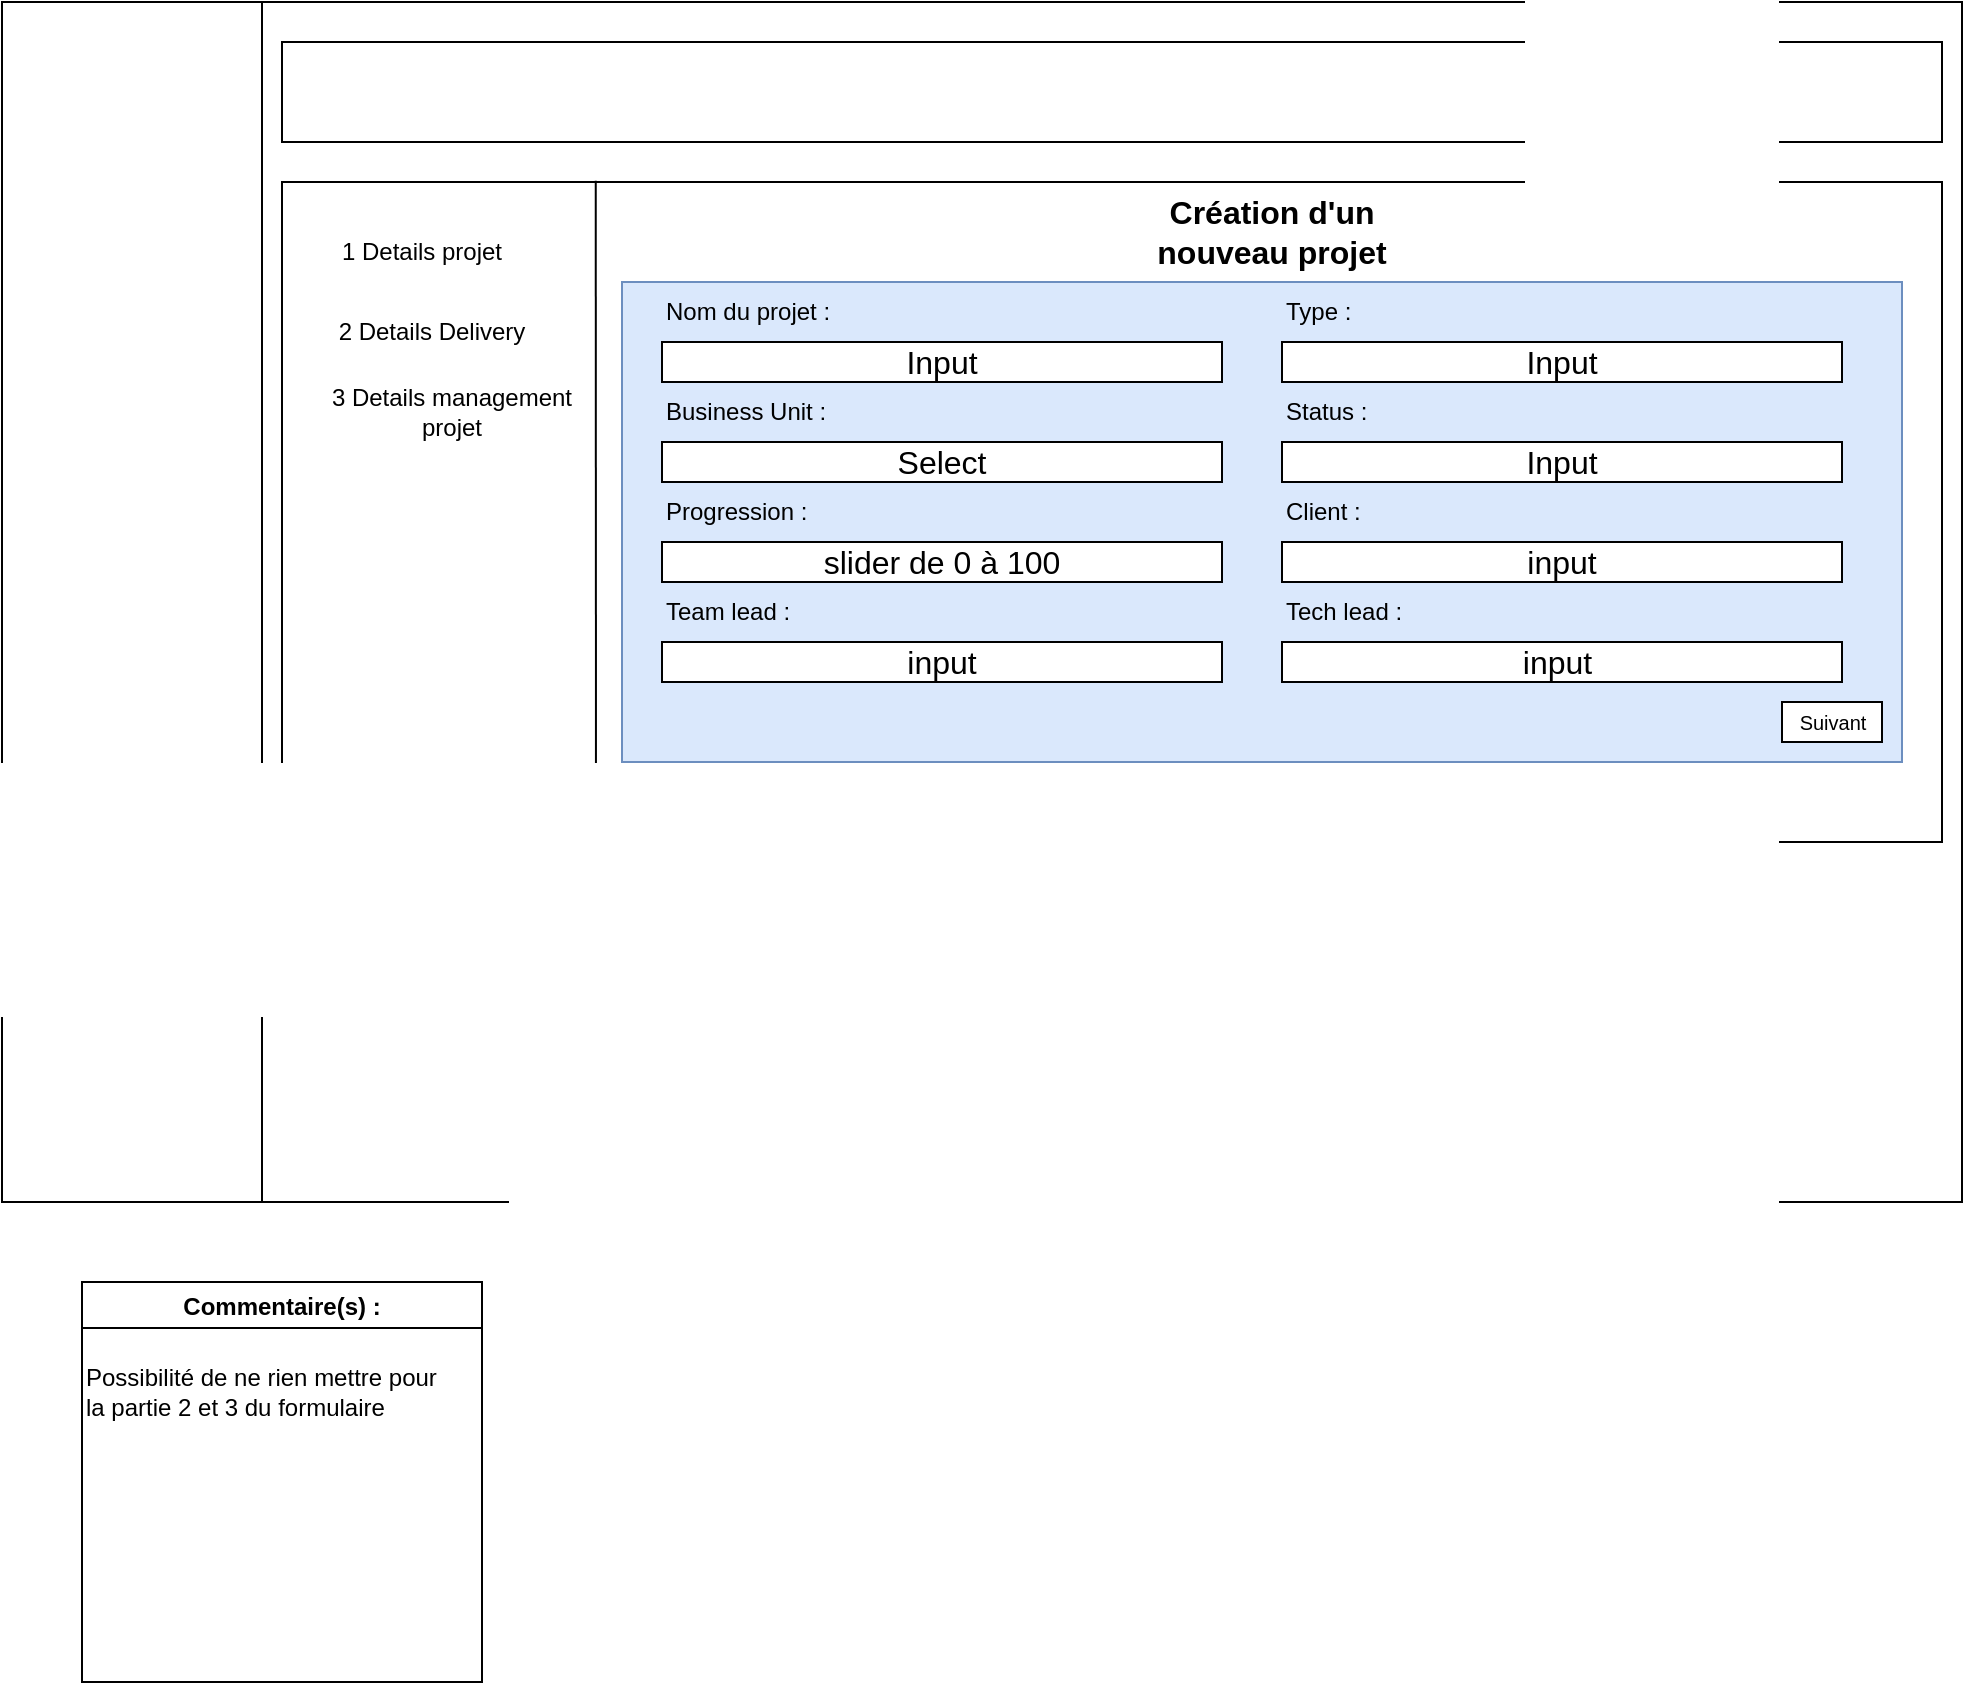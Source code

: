 <mxfile version="18.0.5" type="github" pages="11">
  <diagram id="XTWDKkHD8NIvJi7anhm-" name="Ajout projet form">
    <mxGraphModel dx="1182" dy="764" grid="1" gridSize="10" guides="1" tooltips="1" connect="1" arrows="1" fold="1" page="1" pageScale="1" pageWidth="827" pageHeight="1169" math="0" shadow="0">
      <root>
        <mxCell id="0" />
        <mxCell id="1" parent="0" />
        <mxCell id="0LvtlfnahwnpeKzR8rB2-1" value="" style="rounded=0;whiteSpace=wrap;html=1;" parent="1" vertex="1">
          <mxGeometry width="980" height="600" as="geometry" />
        </mxCell>
        <mxCell id="0LvtlfnahwnpeKzR8rB2-2" value="" style="rounded=0;whiteSpace=wrap;html=1;direction=south;" parent="1" vertex="1">
          <mxGeometry width="130" height="600" as="geometry" />
        </mxCell>
        <mxCell id="0LvtlfnahwnpeKzR8rB2-3" value="" style="rounded=0;whiteSpace=wrap;html=1;" parent="1" vertex="1">
          <mxGeometry x="140" y="20" width="830" height="50" as="geometry" />
        </mxCell>
        <mxCell id="0LvtlfnahwnpeKzR8rB2-4" value="" style="rounded=0;whiteSpace=wrap;html=1;" parent="1" vertex="1">
          <mxGeometry x="140" y="90" width="830" height="330" as="geometry" />
        </mxCell>
        <mxCell id="0LvtlfnahwnpeKzR8rB2-5" value="" style="endArrow=none;html=1;rounded=0;entryX=0.189;entryY=-0.002;entryDx=0;entryDy=0;entryPerimeter=0;" parent="1" target="0LvtlfnahwnpeKzR8rB2-4" edge="1">
          <mxGeometry width="50" height="50" relative="1" as="geometry">
            <mxPoint x="297" y="420" as="sourcePoint" />
            <mxPoint x="530" y="240" as="targetPoint" />
          </mxGeometry>
        </mxCell>
        <mxCell id="0LvtlfnahwnpeKzR8rB2-6" value="1 Details projet" style="text;html=1;strokeColor=none;fillColor=none;align=center;verticalAlign=middle;whiteSpace=wrap;rounded=0;" parent="1" vertex="1">
          <mxGeometry x="150" y="110" width="120" height="30" as="geometry" />
        </mxCell>
        <mxCell id="0LvtlfnahwnpeKzR8rB2-10" value="2 Details Delivery" style="text;html=1;strokeColor=none;fillColor=none;align=center;verticalAlign=middle;whiteSpace=wrap;rounded=0;" parent="1" vertex="1">
          <mxGeometry x="160" y="150" width="110" height="30" as="geometry" />
        </mxCell>
        <mxCell id="0LvtlfnahwnpeKzR8rB2-11" value="3 Details management projet" style="text;html=1;strokeColor=none;fillColor=none;align=center;verticalAlign=middle;whiteSpace=wrap;rounded=0;" parent="1" vertex="1">
          <mxGeometry x="160" y="190" width="130" height="30" as="geometry" />
        </mxCell>
        <mxCell id="0LvtlfnahwnpeKzR8rB2-12" value="&lt;b&gt;&lt;font style=&quot;font-size: 16px;&quot;&gt;Création d&#39;un nouveau projet&lt;/font&gt;&lt;/b&gt;" style="text;html=1;strokeColor=none;fillColor=none;align=center;verticalAlign=middle;whiteSpace=wrap;rounded=0;" parent="1" vertex="1">
          <mxGeometry x="550" y="100" width="170" height="30" as="geometry" />
        </mxCell>
        <mxCell id="0LvtlfnahwnpeKzR8rB2-13" value="" style="rounded=0;whiteSpace=wrap;html=1;fontSize=16;fillColor=#dae8fc;strokeColor=#6c8ebf;" parent="1" vertex="1">
          <mxGeometry x="310" y="140" width="640" height="240" as="geometry" />
        </mxCell>
        <mxCell id="0LvtlfnahwnpeKzR8rB2-14" value="Input" style="rounded=0;whiteSpace=wrap;html=1;fontSize=16;" parent="1" vertex="1">
          <mxGeometry x="640" y="170" width="280" height="20" as="geometry" />
        </mxCell>
        <mxCell id="0LvtlfnahwnpeKzR8rB2-15" value="Input" style="rounded=0;whiteSpace=wrap;html=1;fontSize=16;" parent="1" vertex="1">
          <mxGeometry x="330" y="170" width="280" height="20" as="geometry" />
        </mxCell>
        <mxCell id="0LvtlfnahwnpeKzR8rB2-16" value="Select" style="rounded=0;whiteSpace=wrap;html=1;fontSize=16;" parent="1" vertex="1">
          <mxGeometry x="330" y="220" width="280" height="20" as="geometry" />
        </mxCell>
        <mxCell id="0LvtlfnahwnpeKzR8rB2-17" value="slider de 0 à 100" style="rounded=0;whiteSpace=wrap;html=1;fontSize=16;" parent="1" vertex="1">
          <mxGeometry x="330" y="270" width="280" height="20" as="geometry" />
        </mxCell>
        <mxCell id="0LvtlfnahwnpeKzR8rB2-18" value="Input" style="rounded=0;whiteSpace=wrap;html=1;fontSize=16;" parent="1" vertex="1">
          <mxGeometry x="640" y="220" width="280" height="20" as="geometry" />
        </mxCell>
        <mxCell id="0LvtlfnahwnpeKzR8rB2-19" value="input&amp;nbsp;" style="rounded=0;whiteSpace=wrap;html=1;fontSize=16;" parent="1" vertex="1">
          <mxGeometry x="640" y="320" width="280" height="20" as="geometry" />
        </mxCell>
        <mxCell id="0LvtlfnahwnpeKzR8rB2-20" value="input" style="rounded=0;whiteSpace=wrap;html=1;fontSize=16;" parent="1" vertex="1">
          <mxGeometry x="330" y="320" width="280" height="20" as="geometry" />
        </mxCell>
        <mxCell id="0LvtlfnahwnpeKzR8rB2-21" value="input" style="rounded=0;whiteSpace=wrap;html=1;fontSize=16;" parent="1" vertex="1">
          <mxGeometry x="640" y="270" width="280" height="20" as="geometry" />
        </mxCell>
        <mxCell id="0LvtlfnahwnpeKzR8rB2-22" value="" style="rounded=0;whiteSpace=wrap;html=1;fontSize=16;" parent="1" vertex="1">
          <mxGeometry x="890" y="350" width="50" height="20" as="geometry" />
        </mxCell>
        <mxCell id="0LvtlfnahwnpeKzR8rB2-23" value="&lt;font style=&quot;font-size: 10px;&quot;&gt;Suivant&lt;/font&gt;" style="text;html=1;strokeColor=none;fillColor=none;align=center;verticalAlign=middle;whiteSpace=wrap;rounded=0;fontSize=16;" parent="1" vertex="1">
          <mxGeometry x="902.5" y="350" width="25" height="15" as="geometry" />
        </mxCell>
        <mxCell id="0LvtlfnahwnpeKzR8rB2-24" value="Nom du projet :" style="text;html=1;strokeColor=none;fillColor=none;align=left;verticalAlign=middle;whiteSpace=wrap;rounded=0;fontSize=12;" parent="1" vertex="1">
          <mxGeometry x="330" y="140" width="100" height="30" as="geometry" />
        </mxCell>
        <mxCell id="0LvtlfnahwnpeKzR8rB2-25" value="Type :" style="text;html=1;strokeColor=none;fillColor=none;align=left;verticalAlign=middle;whiteSpace=wrap;rounded=0;fontSize=12;" parent="1" vertex="1">
          <mxGeometry x="640" y="140" width="60" height="30" as="geometry" />
        </mxCell>
        <mxCell id="0LvtlfnahwnpeKzR8rB2-26" value="Business Unit :" style="text;html=1;strokeColor=none;fillColor=none;align=left;verticalAlign=middle;whiteSpace=wrap;rounded=0;fontSize=12;" parent="1" vertex="1">
          <mxGeometry x="330" y="190" width="90" height="30" as="geometry" />
        </mxCell>
        <mxCell id="0LvtlfnahwnpeKzR8rB2-29" value="Commentaire(s) :" style="swimlane;fontSize=12;" parent="1" vertex="1">
          <mxGeometry x="40" y="640" width="200" height="200" as="geometry" />
        </mxCell>
        <mxCell id="0LvtlfnahwnpeKzR8rB2-30" value="Possibilité de ne rien mettre pour&lt;br&gt;la partie 2 et 3 du formulaire" style="text;html=1;align=left;verticalAlign=middle;resizable=0;points=[];autosize=1;strokeColor=none;fillColor=none;fontSize=12;" parent="0LvtlfnahwnpeKzR8rB2-29" vertex="1">
          <mxGeometry y="40" width="190" height="30" as="geometry" />
        </mxCell>
        <mxCell id="JkNFDQUqN-fL_yg-XW7a-1" value="Status :" style="text;html=1;strokeColor=none;fillColor=none;align=left;verticalAlign=middle;whiteSpace=wrap;rounded=0;fontSize=12;" parent="1" vertex="1">
          <mxGeometry x="640" y="190" width="90" height="30" as="geometry" />
        </mxCell>
        <mxCell id="JkNFDQUqN-fL_yg-XW7a-2" value="Progression :" style="text;html=1;strokeColor=none;fillColor=none;align=left;verticalAlign=middle;whiteSpace=wrap;rounded=0;fontSize=12;" parent="1" vertex="1">
          <mxGeometry x="330" y="240" width="90" height="30" as="geometry" />
        </mxCell>
        <mxCell id="JkNFDQUqN-fL_yg-XW7a-3" value="Client :" style="text;html=1;strokeColor=none;fillColor=none;align=left;verticalAlign=middle;whiteSpace=wrap;rounded=0;fontSize=12;" parent="1" vertex="1">
          <mxGeometry x="640" y="240" width="90" height="30" as="geometry" />
        </mxCell>
        <mxCell id="JkNFDQUqN-fL_yg-XW7a-4" value="Team lead :" style="text;html=1;strokeColor=none;fillColor=none;align=left;verticalAlign=middle;whiteSpace=wrap;rounded=0;fontSize=12;" parent="1" vertex="1">
          <mxGeometry x="330" y="290" width="90" height="30" as="geometry" />
        </mxCell>
        <mxCell id="JkNFDQUqN-fL_yg-XW7a-5" value="Tech lead :" style="text;html=1;strokeColor=none;fillColor=none;align=left;verticalAlign=middle;whiteSpace=wrap;rounded=0;fontSize=12;" parent="1" vertex="1">
          <mxGeometry x="640" y="290" width="90" height="30" as="geometry" />
        </mxCell>
      </root>
    </mxGraphModel>
  </diagram>
  <diagram name="Affichage liste projets" id="zsfpM5KI9x9Ct59903Oa">
    <mxGraphModel dx="1182" dy="764" grid="1" gridSize="10" guides="1" tooltips="1" connect="1" arrows="1" fold="1" page="1" pageScale="1" pageWidth="827" pageHeight="1169" math="0" shadow="0">
      <root>
        <mxCell id="MDkuWap0cXZVAdHOuLPO-0" />
        <mxCell id="MDkuWap0cXZVAdHOuLPO-1" parent="MDkuWap0cXZVAdHOuLPO-0" />
        <mxCell id="MDkuWap0cXZVAdHOuLPO-2" value="" style="rounded=0;whiteSpace=wrap;html=1;" parent="MDkuWap0cXZVAdHOuLPO-1" vertex="1">
          <mxGeometry width="980" height="600" as="geometry" />
        </mxCell>
        <mxCell id="MDkuWap0cXZVAdHOuLPO-3" value="" style="rounded=0;whiteSpace=wrap;html=1;direction=south;" parent="MDkuWap0cXZVAdHOuLPO-1" vertex="1">
          <mxGeometry width="130" height="600" as="geometry" />
        </mxCell>
        <mxCell id="MDkuWap0cXZVAdHOuLPO-4" value="" style="rounded=0;whiteSpace=wrap;html=1;" parent="MDkuWap0cXZVAdHOuLPO-1" vertex="1">
          <mxGeometry x="140" y="20" width="830" height="50" as="geometry" />
        </mxCell>
        <mxCell id="MDkuWap0cXZVAdHOuLPO-5" value="" style="rounded=0;whiteSpace=wrap;html=1;fillColor=#dae8fc;strokeColor=#6c8ebf;" parent="MDkuWap0cXZVAdHOuLPO-1" vertex="1">
          <mxGeometry x="140" y="90" width="830" height="330" as="geometry" />
        </mxCell>
        <mxCell id="MDkuWap0cXZVAdHOuLPO-10" value="&lt;b&gt;&lt;font style=&quot;font-size: 16px;&quot;&gt;Liste des projets&lt;/font&gt;&lt;/b&gt;" style="text;html=1;strokeColor=none;fillColor=none;align=center;verticalAlign=middle;whiteSpace=wrap;rounded=0;" parent="MDkuWap0cXZVAdHOuLPO-1" vertex="1">
          <mxGeometry x="470" y="100" width="170" height="30" as="geometry" />
        </mxCell>
        <mxCell id="MDkuWap0cXZVAdHOuLPO-25" value="Commentaire(s) :" style="swimlane;fontSize=12;" parent="MDkuWap0cXZVAdHOuLPO-1" vertex="1">
          <mxGeometry x="40" y="640" width="200" height="200" as="geometry" />
        </mxCell>
        <mxCell id="PAPOW47G9QYkhGWrXvwm-4" value="" style="rounded=0;whiteSpace=wrap;html=1;fontSize=12;" parent="MDkuWap0cXZVAdHOuLPO-1" vertex="1">
          <mxGeometry x="860" y="130" width="100" height="20" as="geometry" />
        </mxCell>
        <mxCell id="PAPOW47G9QYkhGWrXvwm-6" value="Rechercher :" style="text;html=1;strokeColor=none;fillColor=none;align=center;verticalAlign=middle;whiteSpace=wrap;rounded=0;fontSize=12;" parent="MDkuWap0cXZVAdHOuLPO-1" vertex="1">
          <mxGeometry x="760" y="125" width="110" height="30" as="geometry" />
        </mxCell>
        <mxCell id="PAPOW47G9QYkhGWrXvwm-7" value="" style="rounded=0;whiteSpace=wrap;html=1;fontSize=12;" parent="MDkuWap0cXZVAdHOuLPO-1" vertex="1">
          <mxGeometry x="150" y="160" width="810" height="240" as="geometry" />
        </mxCell>
        <mxCell id="PAPOW47G9QYkhGWrXvwm-8" value="" style="rounded=0;whiteSpace=wrap;html=1;fontSize=12;" parent="MDkuWap0cXZVAdHOuLPO-1" vertex="1">
          <mxGeometry x="150" y="160" width="810" height="30" as="geometry" />
        </mxCell>
        <mxCell id="PAPOW47G9QYkhGWrXvwm-9" value="" style="endArrow=none;html=1;rounded=0;fontSize=12;exitX=0.879;exitY=1.008;exitDx=0;exitDy=0;exitPerimeter=0;" parent="MDkuWap0cXZVAdHOuLPO-1" source="PAPOW47G9QYkhGWrXvwm-7" edge="1">
          <mxGeometry width="50" height="50" relative="1" as="geometry">
            <mxPoint x="550" y="320" as="sourcePoint" />
            <mxPoint x="860" y="160" as="targetPoint" />
          </mxGeometry>
        </mxCell>
        <mxCell id="PAPOW47G9QYkhGWrXvwm-11" value="Actions :" style="text;html=1;strokeColor=none;fillColor=none;align=center;verticalAlign=middle;whiteSpace=wrap;rounded=0;fontSize=12;" parent="MDkuWap0cXZVAdHOuLPO-1" vertex="1">
          <mxGeometry x="860" y="160" width="60" height="30" as="geometry" />
        </mxCell>
        <mxCell id="PAPOW47G9QYkhGWrXvwm-12" value="" style="triangle;whiteSpace=wrap;html=1;fontSize=12;rotation=-90;" parent="MDkuWap0cXZVAdHOuLPO-1" vertex="1">
          <mxGeometry x="930" y="160" width="10" height="10" as="geometry" />
        </mxCell>
        <mxCell id="PAPOW47G9QYkhGWrXvwm-14" value="" style="triangle;whiteSpace=wrap;html=1;fontSize=12;rotation=90;" parent="MDkuWap0cXZVAdHOuLPO-1" vertex="1">
          <mxGeometry x="930" y="180" width="10" height="10" as="geometry" />
        </mxCell>
        <mxCell id="PAPOW47G9QYkhGWrXvwm-16" value="Nom :" style="text;html=1;strokeColor=none;fillColor=none;align=center;verticalAlign=middle;whiteSpace=wrap;rounded=0;fontSize=12;" parent="MDkuWap0cXZVAdHOuLPO-1" vertex="1">
          <mxGeometry x="150" y="160" width="60" height="30" as="geometry" />
        </mxCell>
        <mxCell id="PAPOW47G9QYkhGWrXvwm-17" value="" style="endArrow=none;html=1;rounded=0;fontSize=12;" parent="MDkuWap0cXZVAdHOuLPO-1" edge="1">
          <mxGeometry width="50" height="50" relative="1" as="geometry">
            <mxPoint x="230" y="400" as="sourcePoint" />
            <mxPoint x="230" y="160" as="targetPoint" />
          </mxGeometry>
        </mxCell>
        <mxCell id="S6sTK-cGOQ4VBbdHqm4y-0" value="Business unit :" style="text;html=1;strokeColor=none;fillColor=none;align=center;verticalAlign=middle;whiteSpace=wrap;rounded=0;fontSize=12;" parent="MDkuWap0cXZVAdHOuLPO-1" vertex="1">
          <mxGeometry x="520" y="160" width="90" height="30" as="geometry" />
        </mxCell>
        <mxCell id="S6sTK-cGOQ4VBbdHqm4y-1" value="" style="triangle;whiteSpace=wrap;html=1;fontSize=12;rotation=90;" parent="MDkuWap0cXZVAdHOuLPO-1" vertex="1">
          <mxGeometry x="210" y="180" width="10" height="10" as="geometry" />
        </mxCell>
        <mxCell id="S6sTK-cGOQ4VBbdHqm4y-2" value="" style="triangle;whiteSpace=wrap;html=1;fontSize=12;rotation=-90;" parent="MDkuWap0cXZVAdHOuLPO-1" vertex="1">
          <mxGeometry x="210" y="160" width="10" height="10" as="geometry" />
        </mxCell>
        <mxCell id="S6sTK-cGOQ4VBbdHqm4y-3" value="" style="triangle;whiteSpace=wrap;html=1;fontSize=12;rotation=-90;" parent="MDkuWap0cXZVAdHOuLPO-1" vertex="1">
          <mxGeometry x="320" y="160" width="10" height="10" as="geometry" />
        </mxCell>
        <mxCell id="S6sTK-cGOQ4VBbdHqm4y-4" value="" style="triangle;whiteSpace=wrap;html=1;fontSize=12;rotation=90;" parent="MDkuWap0cXZVAdHOuLPO-1" vertex="1">
          <mxGeometry x="320" y="180" width="10" height="10" as="geometry" />
        </mxCell>
        <mxCell id="S6sTK-cGOQ4VBbdHqm4y-5" value="" style="endArrow=none;html=1;rounded=0;fontSize=12;" parent="MDkuWap0cXZVAdHOuLPO-1" edge="1">
          <mxGeometry width="50" height="50" relative="1" as="geometry">
            <mxPoint x="340" y="400" as="sourcePoint" />
            <mxPoint x="340" y="160" as="targetPoint" />
          </mxGeometry>
        </mxCell>
        <mxCell id="S6sTK-cGOQ4VBbdHqm4y-6" value="Status :" style="text;html=1;strokeColor=none;fillColor=none;align=center;verticalAlign=middle;whiteSpace=wrap;rounded=0;fontSize=12;" parent="MDkuWap0cXZVAdHOuLPO-1" vertex="1">
          <mxGeometry x="760" y="160" width="60" height="30" as="geometry" />
        </mxCell>
        <mxCell id="S6sTK-cGOQ4VBbdHqm4y-7" value="" style="triangle;whiteSpace=wrap;html=1;fontSize=12;rotation=90;" parent="MDkuWap0cXZVAdHOuLPO-1" vertex="1">
          <mxGeometry x="840" y="180" width="10" height="10" as="geometry" />
        </mxCell>
        <mxCell id="S6sTK-cGOQ4VBbdHqm4y-8" value="" style="triangle;whiteSpace=wrap;html=1;fontSize=12;rotation=-90;" parent="MDkuWap0cXZVAdHOuLPO-1" vertex="1">
          <mxGeometry x="840" y="160" width="10" height="10" as="geometry" />
        </mxCell>
        <mxCell id="S6sTK-cGOQ4VBbdHqm4y-9" value="" style="endArrow=none;html=1;rounded=0;fontSize=12;exitX=0.879;exitY=1.008;exitDx=0;exitDy=0;exitPerimeter=0;" parent="MDkuWap0cXZVAdHOuLPO-1" edge="1">
          <mxGeometry width="50" height="50" relative="1" as="geometry">
            <mxPoint x="760" y="400.0" as="sourcePoint" />
            <mxPoint x="758.01" y="158.08" as="targetPoint" />
          </mxGeometry>
        </mxCell>
        <mxCell id="S6sTK-cGOQ4VBbdHqm4y-10" value="Team lead :" style="text;html=1;strokeColor=none;fillColor=none;align=center;verticalAlign=middle;whiteSpace=wrap;rounded=0;fontSize=12;" parent="MDkuWap0cXZVAdHOuLPO-1" vertex="1">
          <mxGeometry x="340" y="160" width="70" height="30" as="geometry" />
        </mxCell>
        <mxCell id="S6sTK-cGOQ4VBbdHqm4y-11" value="" style="triangle;whiteSpace=wrap;html=1;fontSize=12;rotation=-90;" parent="MDkuWap0cXZVAdHOuLPO-1" vertex="1">
          <mxGeometry x="414" y="160" width="10" height="10" as="geometry" />
        </mxCell>
        <mxCell id="S6sTK-cGOQ4VBbdHqm4y-12" value="" style="triangle;whiteSpace=wrap;html=1;fontSize=12;rotation=90;" parent="MDkuWap0cXZVAdHOuLPO-1" vertex="1">
          <mxGeometry x="414" y="180" width="10" height="10" as="geometry" />
        </mxCell>
        <mxCell id="S6sTK-cGOQ4VBbdHqm4y-13" value="" style="endArrow=none;html=1;rounded=0;fontSize=12;" parent="MDkuWap0cXZVAdHOuLPO-1" edge="1">
          <mxGeometry width="50" height="50" relative="1" as="geometry">
            <mxPoint x="430" y="400" as="sourcePoint" />
            <mxPoint x="430" y="160" as="targetPoint" />
          </mxGeometry>
        </mxCell>
        <mxCell id="S6sTK-cGOQ4VBbdHqm4y-15" value="Tech lead :" style="text;html=1;strokeColor=none;fillColor=none;align=center;verticalAlign=middle;whiteSpace=wrap;rounded=0;fontSize=12;" parent="MDkuWap0cXZVAdHOuLPO-1" vertex="1">
          <mxGeometry x="430" y="160" width="70" height="30" as="geometry" />
        </mxCell>
        <mxCell id="S6sTK-cGOQ4VBbdHqm4y-16" value="" style="triangle;whiteSpace=wrap;html=1;fontSize=12;rotation=90;" parent="MDkuWap0cXZVAdHOuLPO-1" vertex="1">
          <mxGeometry x="500" y="180" width="10" height="10" as="geometry" />
        </mxCell>
        <mxCell id="S6sTK-cGOQ4VBbdHqm4y-17" value="" style="triangle;whiteSpace=wrap;html=1;fontSize=12;rotation=-90;" parent="MDkuWap0cXZVAdHOuLPO-1" vertex="1">
          <mxGeometry x="500" y="160" width="10" height="10" as="geometry" />
        </mxCell>
        <mxCell id="S6sTK-cGOQ4VBbdHqm4y-18" value="" style="endArrow=none;html=1;rounded=0;fontSize=12;" parent="MDkuWap0cXZVAdHOuLPO-1" edge="1">
          <mxGeometry width="50" height="50" relative="1" as="geometry">
            <mxPoint x="520" y="400" as="sourcePoint" />
            <mxPoint x="520" y="160" as="targetPoint" />
          </mxGeometry>
        </mxCell>
        <mxCell id="S6sTK-cGOQ4VBbdHqm4y-19" value="Progression :" style="text;html=1;strokeColor=none;fillColor=none;align=center;verticalAlign=middle;whiteSpace=wrap;rounded=0;fontSize=12;" parent="MDkuWap0cXZVAdHOuLPO-1" vertex="1">
          <mxGeometry x="230" y="160" width="80" height="30" as="geometry" />
        </mxCell>
        <mxCell id="S6sTK-cGOQ4VBbdHqm4y-20" value="" style="triangle;whiteSpace=wrap;html=1;fontSize=12;rotation=-90;" parent="MDkuWap0cXZVAdHOuLPO-1" vertex="1">
          <mxGeometry x="620" y="160" width="10" height="10" as="geometry" />
        </mxCell>
        <mxCell id="S6sTK-cGOQ4VBbdHqm4y-21" value="" style="triangle;whiteSpace=wrap;html=1;fontSize=12;rotation=90;" parent="MDkuWap0cXZVAdHOuLPO-1" vertex="1">
          <mxGeometry x="620" y="180" width="10" height="10" as="geometry" />
        </mxCell>
        <mxCell id="S6sTK-cGOQ4VBbdHqm4y-22" value="" style="endArrow=none;html=1;rounded=0;fontSize=12;" parent="MDkuWap0cXZVAdHOuLPO-1" edge="1">
          <mxGeometry width="50" height="50" relative="1" as="geometry">
            <mxPoint x="640" y="400" as="sourcePoint" />
            <mxPoint x="640" y="160" as="targetPoint" />
          </mxGeometry>
        </mxCell>
        <mxCell id="S6sTK-cGOQ4VBbdHqm4y-24" value="Client :" style="text;html=1;strokeColor=none;fillColor=none;align=center;verticalAlign=middle;whiteSpace=wrap;rounded=0;fontSize=12;" parent="MDkuWap0cXZVAdHOuLPO-1" vertex="1">
          <mxGeometry x="640" y="160" width="60" height="30" as="geometry" />
        </mxCell>
        <mxCell id="S6sTK-cGOQ4VBbdHqm4y-25" value="" style="triangle;whiteSpace=wrap;html=1;fontSize=12;rotation=-90;" parent="MDkuWap0cXZVAdHOuLPO-1" vertex="1">
          <mxGeometry x="700" y="160" width="10" height="10" as="geometry" />
        </mxCell>
        <mxCell id="S6sTK-cGOQ4VBbdHqm4y-26" value="" style="triangle;whiteSpace=wrap;html=1;fontSize=12;rotation=90;" parent="MDkuWap0cXZVAdHOuLPO-1" vertex="1">
          <mxGeometry x="700" y="180" width="10" height="10" as="geometry" />
        </mxCell>
      </root>
    </mxGraphModel>
  </diagram>
  <diagram name="Ajout delivery form page 1" id="PtrUaDlfsZADdT6kNauT">
    <mxGraphModel dx="1182" dy="764" grid="1" gridSize="10" guides="1" tooltips="1" connect="1" arrows="1" fold="1" page="1" pageScale="1" pageWidth="827" pageHeight="1169" math="0" shadow="0">
      <root>
        <mxCell id="0x0xtZt58K3j5AhcBRK0-0" />
        <mxCell id="0x0xtZt58K3j5AhcBRK0-1" parent="0x0xtZt58K3j5AhcBRK0-0" />
        <mxCell id="0x0xtZt58K3j5AhcBRK0-2" value="" style="rounded=0;whiteSpace=wrap;html=1;" parent="0x0xtZt58K3j5AhcBRK0-1" vertex="1">
          <mxGeometry width="980" height="600" as="geometry" />
        </mxCell>
        <mxCell id="0x0xtZt58K3j5AhcBRK0-3" value="" style="rounded=0;whiteSpace=wrap;html=1;direction=south;" parent="0x0xtZt58K3j5AhcBRK0-1" vertex="1">
          <mxGeometry width="130" height="600" as="geometry" />
        </mxCell>
        <mxCell id="0x0xtZt58K3j5AhcBRK0-4" value="" style="rounded=0;whiteSpace=wrap;html=1;" parent="0x0xtZt58K3j5AhcBRK0-1" vertex="1">
          <mxGeometry x="140" y="20" width="830" height="50" as="geometry" />
        </mxCell>
        <mxCell id="0x0xtZt58K3j5AhcBRK0-5" value="" style="rounded=0;whiteSpace=wrap;html=1;fillColor=#dae8fc;strokeColor=#6c8ebf;" parent="0x0xtZt58K3j5AhcBRK0-1" vertex="1">
          <mxGeometry x="140" y="90" width="830" height="330" as="geometry" />
        </mxCell>
        <mxCell id="0x0xtZt58K3j5AhcBRK0-6" value="" style="endArrow=none;html=1;rounded=0;entryX=0.189;entryY=-0.002;entryDx=0;entryDy=0;entryPerimeter=0;" parent="0x0xtZt58K3j5AhcBRK0-1" target="0x0xtZt58K3j5AhcBRK0-5" edge="1">
          <mxGeometry width="50" height="50" relative="1" as="geometry">
            <mxPoint x="297" y="420" as="sourcePoint" />
            <mxPoint x="530" y="240" as="targetPoint" />
          </mxGeometry>
        </mxCell>
        <mxCell id="0x0xtZt58K3j5AhcBRK0-7" value="1 Information" style="text;html=1;strokeColor=none;fillColor=none;align=left;verticalAlign=middle;whiteSpace=wrap;rounded=0;" parent="0x0xtZt58K3j5AhcBRK0-1" vertex="1">
          <mxGeometry x="160" y="120" width="100" height="30" as="geometry" />
        </mxCell>
        <mxCell id="0x0xtZt58K3j5AhcBRK0-8" value="2 Delivery prévue" style="text;html=1;strokeColor=none;fillColor=none;align=left;verticalAlign=middle;whiteSpace=wrap;rounded=0;" parent="0x0xtZt58K3j5AhcBRK0-1" vertex="1">
          <mxGeometry x="160" y="150" width="110" height="30" as="geometry" />
        </mxCell>
        <mxCell id="0x0xtZt58K3j5AhcBRK0-9" value="&lt;b&gt;&lt;font style=&quot;font-size: 16px;&quot;&gt;Création d&#39;un nouveau delivery&lt;/font&gt;&lt;/b&gt;" style="text;html=1;strokeColor=none;fillColor=none;align=center;verticalAlign=middle;whiteSpace=wrap;rounded=0;" parent="0x0xtZt58K3j5AhcBRK0-1" vertex="1">
          <mxGeometry x="550" y="100" width="170" height="30" as="geometry" />
        </mxCell>
        <mxCell id="0x0xtZt58K3j5AhcBRK0-10" value="" style="rounded=0;whiteSpace=wrap;html=1;fontSize=16;" parent="0x0xtZt58K3j5AhcBRK0-1" vertex="1">
          <mxGeometry x="310" y="140" width="640" height="240" as="geometry" />
        </mxCell>
        <mxCell id="0x0xtZt58K3j5AhcBRK0-11" value="select" style="rounded=0;whiteSpace=wrap;html=1;fontSize=16;" parent="0x0xtZt58K3j5AhcBRK0-1" vertex="1">
          <mxGeometry x="330" y="170" width="280" height="20" as="geometry" />
        </mxCell>
        <mxCell id="0x0xtZt58K3j5AhcBRK0-12" value="select" style="rounded=0;whiteSpace=wrap;html=1;fontSize=16;" parent="0x0xtZt58K3j5AhcBRK0-1" vertex="1">
          <mxGeometry x="330" y="220" width="280" height="20" as="geometry" />
        </mxCell>
        <mxCell id="0x0xtZt58K3j5AhcBRK0-13" value="Input" style="rounded=0;whiteSpace=wrap;html=1;fontSize=16;" parent="0x0xtZt58K3j5AhcBRK0-1" vertex="1">
          <mxGeometry x="640" y="220" width="280" height="20" as="geometry" />
        </mxCell>
        <mxCell id="0x0xtZt58K3j5AhcBRK0-14" value="Select projet existant" style="rounded=0;whiteSpace=wrap;html=1;fontSize=16;" parent="0x0xtZt58K3j5AhcBRK0-1" vertex="1">
          <mxGeometry x="640" y="170" width="280" height="20" as="geometry" />
        </mxCell>
        <mxCell id="0x0xtZt58K3j5AhcBRK0-16" value="" style="rounded=0;whiteSpace=wrap;html=1;fontSize=16;" parent="0x0xtZt58K3j5AhcBRK0-1" vertex="1">
          <mxGeometry x="890" y="350" width="50" height="20" as="geometry" />
        </mxCell>
        <mxCell id="0x0xtZt58K3j5AhcBRK0-17" value="&lt;font style=&quot;font-size: 10px;&quot;&gt;Suivant&lt;/font&gt;" style="text;html=1;strokeColor=none;fillColor=none;align=center;verticalAlign=middle;whiteSpace=wrap;rounded=0;fontSize=16;" parent="0x0xtZt58K3j5AhcBRK0-1" vertex="1">
          <mxGeometry x="902.5" y="350" width="25" height="15" as="geometry" />
        </mxCell>
        <mxCell id="0x0xtZt58K3j5AhcBRK0-18" value="Type achievement :" style="text;html=1;strokeColor=none;fillColor=none;align=left;verticalAlign=middle;whiteSpace=wrap;rounded=0;fontSize=12;" parent="0x0xtZt58K3j5AhcBRK0-1" vertex="1">
          <mxGeometry x="330" y="140" width="140" height="30" as="geometry" />
        </mxCell>
        <mxCell id="0x0xtZt58K3j5AhcBRK0-19" value="Hold Type :" style="text;html=1;strokeColor=none;fillColor=none;align=left;verticalAlign=middle;whiteSpace=wrap;rounded=0;fontSize=12;" parent="0x0xtZt58K3j5AhcBRK0-1" vertex="1">
          <mxGeometry x="330" y="190" width="160" height="30" as="geometry" />
        </mxCell>
        <mxCell id="0x0xtZt58K3j5AhcBRK0-20" value="Commentaire(s) :" style="swimlane;fontSize=12;" parent="0x0xtZt58K3j5AhcBRK0-1" vertex="1">
          <mxGeometry x="40" y="640" width="200" height="200" as="geometry" />
        </mxCell>
        <mxCell id="0x0xtZt58K3j5AhcBRK0-23" value="Sélection du projet :" style="text;html=1;strokeColor=none;fillColor=none;align=left;verticalAlign=middle;whiteSpace=wrap;rounded=0;fontSize=12;" parent="0x0xtZt58K3j5AhcBRK0-1" vertex="1">
          <mxGeometry x="640" y="140" width="160" height="30" as="geometry" />
        </mxCell>
        <mxCell id="0x0xtZt58K3j5AhcBRK0-24" value="Details Hold Type :" style="text;html=1;strokeColor=none;fillColor=none;align=left;verticalAlign=middle;whiteSpace=wrap;rounded=0;fontSize=12;" parent="0x0xtZt58K3j5AhcBRK0-1" vertex="1">
          <mxGeometry x="640" y="190" width="160" height="30" as="geometry" />
        </mxCell>
        <mxCell id="0x0xtZt58K3j5AhcBRK0-26" value="3 Delivery réelle" style="text;html=1;strokeColor=none;fillColor=none;align=left;verticalAlign=middle;whiteSpace=wrap;rounded=0;fontSize=12;" parent="0x0xtZt58K3j5AhcBRK0-1" vertex="1">
          <mxGeometry x="160" y="180" width="100" height="30" as="geometry" />
        </mxCell>
      </root>
    </mxGraphModel>
  </diagram>
  <diagram name="Ajout delivery form page 2" id="sAstQkGhN9S0XuW0jKdB">
    <mxGraphModel dx="1182" dy="764" grid="1" gridSize="10" guides="1" tooltips="1" connect="1" arrows="1" fold="1" page="1" pageScale="1" pageWidth="827" pageHeight="1169" math="0" shadow="0">
      <root>
        <mxCell id="PTnlp1-9Anv-19as_KAO-0" />
        <mxCell id="PTnlp1-9Anv-19as_KAO-1" parent="PTnlp1-9Anv-19as_KAO-0" />
        <mxCell id="PTnlp1-9Anv-19as_KAO-2" value="" style="rounded=0;whiteSpace=wrap;html=1;" parent="PTnlp1-9Anv-19as_KAO-1" vertex="1">
          <mxGeometry width="980" height="600" as="geometry" />
        </mxCell>
        <mxCell id="PTnlp1-9Anv-19as_KAO-3" value="" style="rounded=0;whiteSpace=wrap;html=1;direction=south;" parent="PTnlp1-9Anv-19as_KAO-1" vertex="1">
          <mxGeometry width="130" height="600" as="geometry" />
        </mxCell>
        <mxCell id="PTnlp1-9Anv-19as_KAO-4" value="" style="rounded=0;whiteSpace=wrap;html=1;" parent="PTnlp1-9Anv-19as_KAO-1" vertex="1">
          <mxGeometry x="140" y="20" width="830" height="50" as="geometry" />
        </mxCell>
        <mxCell id="PTnlp1-9Anv-19as_KAO-5" value="" style="rounded=0;whiteSpace=wrap;html=1;fillColor=#dae8fc;strokeColor=#6c8ebf;" parent="PTnlp1-9Anv-19as_KAO-1" vertex="1">
          <mxGeometry x="140" y="90" width="830" height="330" as="geometry" />
        </mxCell>
        <mxCell id="PTnlp1-9Anv-19as_KAO-6" value="" style="endArrow=none;html=1;rounded=0;entryX=0.189;entryY=-0.002;entryDx=0;entryDy=0;entryPerimeter=0;" parent="PTnlp1-9Anv-19as_KAO-1" target="PTnlp1-9Anv-19as_KAO-5" edge="1">
          <mxGeometry width="50" height="50" relative="1" as="geometry">
            <mxPoint x="297" y="420" as="sourcePoint" />
            <mxPoint x="530" y="240" as="targetPoint" />
          </mxGeometry>
        </mxCell>
        <mxCell id="PTnlp1-9Anv-19as_KAO-7" value="1 Information" style="text;html=1;strokeColor=none;fillColor=none;align=left;verticalAlign=middle;whiteSpace=wrap;rounded=0;" parent="PTnlp1-9Anv-19as_KAO-1" vertex="1">
          <mxGeometry x="160" y="120" width="100" height="30" as="geometry" />
        </mxCell>
        <mxCell id="PTnlp1-9Anv-19as_KAO-8" value="2 Delivery prévue" style="text;html=1;strokeColor=none;fillColor=none;align=left;verticalAlign=middle;whiteSpace=wrap;rounded=0;" parent="PTnlp1-9Anv-19as_KAO-1" vertex="1">
          <mxGeometry x="160" y="150" width="110" height="30" as="geometry" />
        </mxCell>
        <mxCell id="PTnlp1-9Anv-19as_KAO-10" value="&lt;b&gt;&lt;font style=&quot;font-size: 16px;&quot;&gt;Création d&#39;un nouveau delivery&lt;/font&gt;&lt;/b&gt;" style="text;html=1;strokeColor=none;fillColor=none;align=center;verticalAlign=middle;whiteSpace=wrap;rounded=0;" parent="PTnlp1-9Anv-19as_KAO-1" vertex="1">
          <mxGeometry x="550" y="100" width="170" height="30" as="geometry" />
        </mxCell>
        <mxCell id="PTnlp1-9Anv-19as_KAO-11" value="" style="rounded=0;whiteSpace=wrap;html=1;fontSize=16;" parent="PTnlp1-9Anv-19as_KAO-1" vertex="1">
          <mxGeometry x="310" y="140" width="640" height="240" as="geometry" />
        </mxCell>
        <mxCell id="PTnlp1-9Anv-19as_KAO-12" value="Date picker" style="rounded=0;whiteSpace=wrap;html=1;fontSize=16;" parent="PTnlp1-9Anv-19as_KAO-1" vertex="1">
          <mxGeometry x="330" y="170" width="280" height="20" as="geometry" />
        </mxCell>
        <mxCell id="PTnlp1-9Anv-19as_KAO-14" value="Date picker" style="rounded=0;whiteSpace=wrap;html=1;fontSize=16;" parent="PTnlp1-9Anv-19as_KAO-1" vertex="1">
          <mxGeometry x="330" y="220" width="280" height="20" as="geometry" />
        </mxCell>
        <mxCell id="PTnlp1-9Anv-19as_KAO-15" value="Input" style="rounded=0;whiteSpace=wrap;html=1;fontSize=16;" parent="PTnlp1-9Anv-19as_KAO-1" vertex="1">
          <mxGeometry x="640" y="220" width="280" height="20" as="geometry" />
        </mxCell>
        <mxCell id="PTnlp1-9Anv-19as_KAO-16" value="Date picker" style="rounded=0;whiteSpace=wrap;html=1;fontSize=16;" parent="PTnlp1-9Anv-19as_KAO-1" vertex="1">
          <mxGeometry x="640" y="170" width="280" height="20" as="geometry" />
        </mxCell>
        <mxCell id="PTnlp1-9Anv-19as_KAO-19" value="input" style="rounded=0;whiteSpace=wrap;html=1;fontSize=16;" parent="PTnlp1-9Anv-19as_KAO-1" vertex="1">
          <mxGeometry x="330" y="270" width="280" height="20" as="geometry" />
        </mxCell>
        <mxCell id="PTnlp1-9Anv-19as_KAO-20" value="" style="rounded=0;whiteSpace=wrap;html=1;fontSize=16;" parent="PTnlp1-9Anv-19as_KAO-1" vertex="1">
          <mxGeometry x="890" y="350" width="50" height="20" as="geometry" />
        </mxCell>
        <mxCell id="PTnlp1-9Anv-19as_KAO-21" value="&lt;font style=&quot;font-size: 10px;&quot;&gt;Suivant&lt;/font&gt;" style="text;html=1;strokeColor=none;fillColor=none;align=center;verticalAlign=middle;whiteSpace=wrap;rounded=0;fontSize=16;" parent="PTnlp1-9Anv-19as_KAO-1" vertex="1">
          <mxGeometry x="902.5" y="350" width="25" height="15" as="geometry" />
        </mxCell>
        <mxCell id="PTnlp1-9Anv-19as_KAO-23" value="Date de création :" style="text;html=1;strokeColor=none;fillColor=none;align=left;verticalAlign=middle;whiteSpace=wrap;rounded=0;fontSize=12;" parent="PTnlp1-9Anv-19as_KAO-1" vertex="1">
          <mxGeometry x="330" y="140" width="140" height="30" as="geometry" />
        </mxCell>
        <mxCell id="PTnlp1-9Anv-19as_KAO-24" value="Date kickoff prévue :" style="text;html=1;strokeColor=none;fillColor=none;align=left;verticalAlign=middle;whiteSpace=wrap;rounded=0;fontSize=12;" parent="PTnlp1-9Anv-19as_KAO-1" vertex="1">
          <mxGeometry x="330" y="190" width="160" height="30" as="geometry" />
        </mxCell>
        <mxCell id="PTnlp1-9Anv-19as_KAO-25" value="Commentaire(s) :" style="swimlane;fontSize=12;" parent="PTnlp1-9Anv-19as_KAO-1" vertex="1">
          <mxGeometry x="40" y="640" width="200" height="200" as="geometry" />
        </mxCell>
        <mxCell id="RCMJcj8vLRWqu3xUni2V-1" value="&lt;div style=&quot;text-align: justify;&quot;&gt;&lt;br&gt;&lt;/div&gt;" style="text;html=1;strokeColor=none;fillColor=none;align=center;verticalAlign=middle;whiteSpace=wrap;rounded=0;" vertex="1" parent="PTnlp1-9Anv-19as_KAO-25">
          <mxGeometry y="60" width="200" height="30" as="geometry" />
        </mxCell>
        <mxCell id="6_-90spNSi-LKXOiOPZB-0" value="Date de livraison prévue :" style="text;html=1;strokeColor=none;fillColor=none;align=left;verticalAlign=middle;whiteSpace=wrap;rounded=0;fontSize=12;" parent="PTnlp1-9Anv-19as_KAO-1" vertex="1">
          <mxGeometry x="640" y="140" width="160" height="30" as="geometry" />
        </mxCell>
        <mxCell id="6_-90spNSi-LKXOiOPZB-1" value="Version de départ :" style="text;html=1;strokeColor=none;fillColor=none;align=left;verticalAlign=middle;whiteSpace=wrap;rounded=0;fontSize=12;" parent="PTnlp1-9Anv-19as_KAO-1" vertex="1">
          <mxGeometry x="640" y="190" width="160" height="30" as="geometry" />
        </mxCell>
        <mxCell id="6_-90spNSi-LKXOiOPZB-2" value="Nb de répétions de dev prévue :" style="text;html=1;strokeColor=none;fillColor=none;align=left;verticalAlign=middle;whiteSpace=wrap;rounded=0;fontSize=12;" parent="PTnlp1-9Anv-19as_KAO-1" vertex="1">
          <mxGeometry x="330" y="240" width="210" height="30" as="geometry" />
        </mxCell>
        <mxCell id="6_-90spNSi-LKXOiOPZB-3" value="3 Delivery réelle" style="text;html=1;strokeColor=none;fillColor=none;align=left;verticalAlign=middle;whiteSpace=wrap;rounded=0;fontSize=12;" parent="PTnlp1-9Anv-19as_KAO-1" vertex="1">
          <mxGeometry x="160" y="180" width="100" height="30" as="geometry" />
        </mxCell>
      </root>
    </mxGraphModel>
  </diagram>
  <diagram name="Ajout delivery form page 3" id="S4nsIVkm0bKg2LyywG3m">
    <mxGraphModel dx="1182" dy="764" grid="1" gridSize="10" guides="1" tooltips="1" connect="1" arrows="1" fold="1" page="1" pageScale="1" pageWidth="827" pageHeight="1169" math="0" shadow="0">
      <root>
        <mxCell id="MP47B5ZqPaOjw5_JkM9D-0" />
        <mxCell id="MP47B5ZqPaOjw5_JkM9D-1" parent="MP47B5ZqPaOjw5_JkM9D-0" />
        <mxCell id="MP47B5ZqPaOjw5_JkM9D-2" value="" style="rounded=0;whiteSpace=wrap;html=1;" parent="MP47B5ZqPaOjw5_JkM9D-1" vertex="1">
          <mxGeometry width="980" height="600" as="geometry" />
        </mxCell>
        <mxCell id="MP47B5ZqPaOjw5_JkM9D-3" value="" style="rounded=0;whiteSpace=wrap;html=1;direction=south;" parent="MP47B5ZqPaOjw5_JkM9D-1" vertex="1">
          <mxGeometry width="130" height="600" as="geometry" />
        </mxCell>
        <mxCell id="MP47B5ZqPaOjw5_JkM9D-4" value="" style="rounded=0;whiteSpace=wrap;html=1;" parent="MP47B5ZqPaOjw5_JkM9D-1" vertex="1">
          <mxGeometry x="140" y="20" width="830" height="50" as="geometry" />
        </mxCell>
        <mxCell id="MP47B5ZqPaOjw5_JkM9D-5" value="" style="rounded=0;whiteSpace=wrap;html=1;fillColor=#dae8fc;strokeColor=#6c8ebf;" parent="MP47B5ZqPaOjw5_JkM9D-1" vertex="1">
          <mxGeometry x="140" y="90" width="830" height="330" as="geometry" />
        </mxCell>
        <mxCell id="MP47B5ZqPaOjw5_JkM9D-6" value="" style="endArrow=none;html=1;rounded=0;entryX=0.189;entryY=-0.002;entryDx=0;entryDy=0;entryPerimeter=0;" parent="MP47B5ZqPaOjw5_JkM9D-1" target="MP47B5ZqPaOjw5_JkM9D-5" edge="1">
          <mxGeometry width="50" height="50" relative="1" as="geometry">
            <mxPoint x="297" y="420" as="sourcePoint" />
            <mxPoint x="530" y="240" as="targetPoint" />
          </mxGeometry>
        </mxCell>
        <mxCell id="MP47B5ZqPaOjw5_JkM9D-7" value="1 Information" style="text;html=1;strokeColor=none;fillColor=none;align=left;verticalAlign=middle;whiteSpace=wrap;rounded=0;" parent="MP47B5ZqPaOjw5_JkM9D-1" vertex="1">
          <mxGeometry x="160" y="120" width="100" height="30" as="geometry" />
        </mxCell>
        <mxCell id="MP47B5ZqPaOjw5_JkM9D-8" value="2 Delivery prévue" style="text;html=1;strokeColor=none;fillColor=none;align=left;verticalAlign=middle;whiteSpace=wrap;rounded=0;" parent="MP47B5ZqPaOjw5_JkM9D-1" vertex="1">
          <mxGeometry x="160" y="150" width="110" height="30" as="geometry" />
        </mxCell>
        <mxCell id="MP47B5ZqPaOjw5_JkM9D-9" value="&lt;b&gt;&lt;font style=&quot;font-size: 16px;&quot;&gt;Création d&#39;un nouveau delivery&lt;/font&gt;&lt;/b&gt;" style="text;html=1;strokeColor=none;fillColor=none;align=center;verticalAlign=middle;whiteSpace=wrap;rounded=0;" parent="MP47B5ZqPaOjw5_JkM9D-1" vertex="1">
          <mxGeometry x="550" y="100" width="170" height="30" as="geometry" />
        </mxCell>
        <mxCell id="MP47B5ZqPaOjw5_JkM9D-10" value="" style="rounded=0;whiteSpace=wrap;html=1;fontSize=16;" parent="MP47B5ZqPaOjw5_JkM9D-1" vertex="1">
          <mxGeometry x="310" y="140" width="640" height="240" as="geometry" />
        </mxCell>
        <mxCell id="MP47B5ZqPaOjw5_JkM9D-11" value="Date picker" style="rounded=0;whiteSpace=wrap;html=1;fontSize=16;" parent="MP47B5ZqPaOjw5_JkM9D-1" vertex="1">
          <mxGeometry x="330" y="170" width="280" height="20" as="geometry" />
        </mxCell>
        <mxCell id="MP47B5ZqPaOjw5_JkM9D-12" value="Date picker" style="rounded=0;whiteSpace=wrap;html=1;fontSize=16;" parent="MP47B5ZqPaOjw5_JkM9D-1" vertex="1">
          <mxGeometry x="330" y="270" width="280" height="20" as="geometry" />
        </mxCell>
        <mxCell id="MP47B5ZqPaOjw5_JkM9D-13" value="Input" style="rounded=0;whiteSpace=wrap;html=1;fontSize=16;" parent="MP47B5ZqPaOjw5_JkM9D-1" vertex="1">
          <mxGeometry x="640" y="220" width="280" height="20" as="geometry" />
        </mxCell>
        <mxCell id="MP47B5ZqPaOjw5_JkM9D-14" value="Date picker" style="rounded=0;whiteSpace=wrap;html=1;fontSize=16;" parent="MP47B5ZqPaOjw5_JkM9D-1" vertex="1">
          <mxGeometry x="640" y="170" width="280" height="20" as="geometry" />
        </mxCell>
        <mxCell id="MP47B5ZqPaOjw5_JkM9D-15" value="select" style="rounded=0;whiteSpace=wrap;html=1;fontSize=16;" parent="MP47B5ZqPaOjw5_JkM9D-1" vertex="1">
          <mxGeometry x="330" y="220" width="280" height="20" as="geometry" />
        </mxCell>
        <mxCell id="MP47B5ZqPaOjw5_JkM9D-16" value="" style="rounded=0;whiteSpace=wrap;html=1;fontSize=16;" parent="MP47B5ZqPaOjw5_JkM9D-1" vertex="1">
          <mxGeometry x="890" y="350" width="50" height="20" as="geometry" />
        </mxCell>
        <mxCell id="MP47B5ZqPaOjw5_JkM9D-17" value="&lt;font style=&quot;font-size: 10px;&quot;&gt;Envoyer&lt;/font&gt;" style="text;html=1;strokeColor=none;fillColor=none;align=center;verticalAlign=middle;whiteSpace=wrap;rounded=0;fontSize=16;" parent="MP47B5ZqPaOjw5_JkM9D-1" vertex="1">
          <mxGeometry x="902.5" y="350" width="25" height="15" as="geometry" />
        </mxCell>
        <mxCell id="MP47B5ZqPaOjw5_JkM9D-18" value="Date kickoff réalisée :" style="text;html=1;strokeColor=none;fillColor=none;align=left;verticalAlign=middle;whiteSpace=wrap;rounded=0;fontSize=12;" parent="MP47B5ZqPaOjw5_JkM9D-1" vertex="1">
          <mxGeometry x="330" y="140" width="140" height="30" as="geometry" />
        </mxCell>
        <mxCell id="MP47B5ZqPaOjw5_JkM9D-19" value="Nb de répétitions de dev réelle" style="text;html=1;strokeColor=none;fillColor=none;align=left;verticalAlign=middle;whiteSpace=wrap;rounded=0;fontSize=12;" parent="MP47B5ZqPaOjw5_JkM9D-1" vertex="1">
          <mxGeometry x="330" y="240" width="160" height="30" as="geometry" />
        </mxCell>
        <mxCell id="MP47B5ZqPaOjw5_JkM9D-20" value="Commentaire(s) :" style="swimlane;fontSize=12;" parent="MP47B5ZqPaOjw5_JkM9D-1" vertex="1">
          <mxGeometry x="40" y="640" width="200" height="200" as="geometry" />
        </mxCell>
        <mxCell id="MP47B5ZqPaOjw5_JkM9D-23" value="Date de livraison réelle:" style="text;html=1;strokeColor=none;fillColor=none;align=left;verticalAlign=middle;whiteSpace=wrap;rounded=0;fontSize=12;" parent="MP47B5ZqPaOjw5_JkM9D-1" vertex="1">
          <mxGeometry x="640" y="140" width="160" height="30" as="geometry" />
        </mxCell>
        <mxCell id="MP47B5ZqPaOjw5_JkM9D-24" value="Version de livraison :" style="text;html=1;strokeColor=none;fillColor=none;align=left;verticalAlign=middle;whiteSpace=wrap;rounded=0;fontSize=12;" parent="MP47B5ZqPaOjw5_JkM9D-1" vertex="1">
          <mxGeometry x="640" y="190" width="160" height="30" as="geometry" />
        </mxCell>
        <mxCell id="MP47B5ZqPaOjw5_JkM9D-25" value="Etat de livraison" style="text;html=1;strokeColor=none;fillColor=none;align=left;verticalAlign=middle;whiteSpace=wrap;rounded=0;fontSize=12;" parent="MP47B5ZqPaOjw5_JkM9D-1" vertex="1">
          <mxGeometry x="330" y="190" width="210" height="30" as="geometry" />
        </mxCell>
        <mxCell id="MP47B5ZqPaOjw5_JkM9D-26" value="3 Delivery réelle" style="text;html=1;strokeColor=none;fillColor=none;align=left;verticalAlign=middle;whiteSpace=wrap;rounded=0;fontSize=12;" parent="MP47B5ZqPaOjw5_JkM9D-1" vertex="1">
          <mxGeometry x="160" y="180" width="100" height="30" as="geometry" />
        </mxCell>
      </root>
    </mxGraphModel>
  </diagram>
  <diagram name="Affichage liste delivery" id="AQnUHIgwGWikHNWSfA9R">
    <mxGraphModel dx="985" dy="637" grid="1" gridSize="10" guides="1" tooltips="1" connect="1" arrows="1" fold="1" page="1" pageScale="1" pageWidth="827" pageHeight="1169" math="0" shadow="0">
      <root>
        <mxCell id="GsT2rIRObkXL0h2eVFdz-0" />
        <mxCell id="GsT2rIRObkXL0h2eVFdz-1" parent="GsT2rIRObkXL0h2eVFdz-0" />
        <mxCell id="GsT2rIRObkXL0h2eVFdz-2" value="" style="rounded=0;whiteSpace=wrap;html=1;" vertex="1" parent="GsT2rIRObkXL0h2eVFdz-1">
          <mxGeometry width="980" height="600" as="geometry" />
        </mxCell>
        <mxCell id="GsT2rIRObkXL0h2eVFdz-3" value="" style="rounded=0;whiteSpace=wrap;html=1;direction=south;" vertex="1" parent="GsT2rIRObkXL0h2eVFdz-1">
          <mxGeometry width="130" height="600" as="geometry" />
        </mxCell>
        <mxCell id="GsT2rIRObkXL0h2eVFdz-4" value="" style="rounded=0;whiteSpace=wrap;html=1;" vertex="1" parent="GsT2rIRObkXL0h2eVFdz-1">
          <mxGeometry x="140" y="20" width="830" height="50" as="geometry" />
        </mxCell>
        <mxCell id="GsT2rIRObkXL0h2eVFdz-5" value="" style="rounded=0;whiteSpace=wrap;html=1;fillColor=#dae8fc;strokeColor=#6c8ebf;" vertex="1" parent="GsT2rIRObkXL0h2eVFdz-1">
          <mxGeometry x="140" y="90" width="830" height="330" as="geometry" />
        </mxCell>
        <mxCell id="GsT2rIRObkXL0h2eVFdz-6" value="&lt;b&gt;&lt;font style=&quot;font-size: 16px;&quot;&gt;Liste des deliveries&lt;/font&gt;&lt;/b&gt;" style="text;html=1;strokeColor=none;fillColor=none;align=center;verticalAlign=middle;whiteSpace=wrap;rounded=0;" vertex="1" parent="GsT2rIRObkXL0h2eVFdz-1">
          <mxGeometry x="470" y="100" width="170" height="30" as="geometry" />
        </mxCell>
        <mxCell id="GsT2rIRObkXL0h2eVFdz-7" value="Commentaire(s) :" style="swimlane;fontSize=12;" vertex="1" parent="GsT2rIRObkXL0h2eVFdz-1">
          <mxGeometry x="40" y="640" width="200" height="200" as="geometry" />
        </mxCell>
        <mxCell id="1nmoNYhz2naZm6kOcBz8-0" value="&lt;div style=&quot;text-align: justify;&quot;&gt;Dans la partie actions, en fonction de l&#39;utilisateur, on peut soit editer le delivery d&#39;un projet, ou tout simplement avoir plus de détails sur le delivery du projet&lt;/div&gt;" style="text;whiteSpace=wrap;html=1;align=right;" vertex="1" parent="GsT2rIRObkXL0h2eVFdz-7">
          <mxGeometry y="40" width="200" height="40" as="geometry" />
        </mxCell>
        <mxCell id="GsT2rIRObkXL0h2eVFdz-8" value="" style="rounded=0;whiteSpace=wrap;html=1;fontSize=12;" vertex="1" parent="GsT2rIRObkXL0h2eVFdz-1">
          <mxGeometry x="860" y="130" width="100" height="20" as="geometry" />
        </mxCell>
        <mxCell id="GsT2rIRObkXL0h2eVFdz-9" value="Rechercher :" style="text;html=1;strokeColor=none;fillColor=none;align=center;verticalAlign=middle;whiteSpace=wrap;rounded=0;fontSize=12;" vertex="1" parent="GsT2rIRObkXL0h2eVFdz-1">
          <mxGeometry x="760" y="125" width="110" height="30" as="geometry" />
        </mxCell>
        <mxCell id="GsT2rIRObkXL0h2eVFdz-10" value="" style="rounded=0;whiteSpace=wrap;html=1;fontSize=12;" vertex="1" parent="GsT2rIRObkXL0h2eVFdz-1">
          <mxGeometry x="150" y="160" width="810" height="240" as="geometry" />
        </mxCell>
        <mxCell id="GsT2rIRObkXL0h2eVFdz-11" value="" style="rounded=0;whiteSpace=wrap;html=1;fontSize=12;" vertex="1" parent="GsT2rIRObkXL0h2eVFdz-1">
          <mxGeometry x="150" y="160" width="810" height="30" as="geometry" />
        </mxCell>
        <mxCell id="GsT2rIRObkXL0h2eVFdz-12" value="" style="endArrow=none;html=1;rounded=0;fontSize=12;exitX=0.879;exitY=1.008;exitDx=0;exitDy=0;exitPerimeter=0;" edge="1" parent="GsT2rIRObkXL0h2eVFdz-1" source="GsT2rIRObkXL0h2eVFdz-10">
          <mxGeometry width="50" height="50" relative="1" as="geometry">
            <mxPoint x="550" y="320" as="sourcePoint" />
            <mxPoint x="860" y="160" as="targetPoint" />
          </mxGeometry>
        </mxCell>
        <mxCell id="GsT2rIRObkXL0h2eVFdz-13" value="Actions :" style="text;html=1;strokeColor=none;fillColor=none;align=center;verticalAlign=middle;whiteSpace=wrap;rounded=0;fontSize=12;" vertex="1" parent="GsT2rIRObkXL0h2eVFdz-1">
          <mxGeometry x="860" y="160" width="60" height="30" as="geometry" />
        </mxCell>
        <mxCell id="GsT2rIRObkXL0h2eVFdz-14" value="" style="triangle;whiteSpace=wrap;html=1;fontSize=12;rotation=-90;" vertex="1" parent="GsT2rIRObkXL0h2eVFdz-1">
          <mxGeometry x="930" y="160" width="10" height="10" as="geometry" />
        </mxCell>
        <mxCell id="GsT2rIRObkXL0h2eVFdz-15" value="" style="triangle;whiteSpace=wrap;html=1;fontSize=12;rotation=90;" vertex="1" parent="GsT2rIRObkXL0h2eVFdz-1">
          <mxGeometry x="930" y="180" width="10" height="10" as="geometry" />
        </mxCell>
        <mxCell id="GsT2rIRObkXL0h2eVFdz-16" value="Projet :" style="text;html=1;strokeColor=none;fillColor=none;align=center;verticalAlign=middle;whiteSpace=wrap;rounded=0;fontSize=12;" vertex="1" parent="GsT2rIRObkXL0h2eVFdz-1">
          <mxGeometry x="150" y="160" width="50" height="30" as="geometry" />
        </mxCell>
        <mxCell id="GsT2rIRObkXL0h2eVFdz-18" value="Etat de livraison :" style="text;html=1;strokeColor=none;fillColor=none;align=center;verticalAlign=middle;whiteSpace=wrap;rounded=0;fontSize=12;" vertex="1" parent="GsT2rIRObkXL0h2eVFdz-1">
          <mxGeometry x="220" y="160" width="100" height="30" as="geometry" />
        </mxCell>
        <mxCell id="GsT2rIRObkXL0h2eVFdz-19" value="" style="triangle;whiteSpace=wrap;html=1;fontSize=12;rotation=90;" vertex="1" parent="GsT2rIRObkXL0h2eVFdz-1">
          <mxGeometry x="200" y="180" width="10" height="10" as="geometry" />
        </mxCell>
        <mxCell id="GsT2rIRObkXL0h2eVFdz-20" value="" style="triangle;whiteSpace=wrap;html=1;fontSize=12;rotation=-90;" vertex="1" parent="GsT2rIRObkXL0h2eVFdz-1">
          <mxGeometry x="200" y="160" width="10" height="10" as="geometry" />
        </mxCell>
        <mxCell id="GsT2rIRObkXL0h2eVFdz-21" value="" style="triangle;whiteSpace=wrap;html=1;fontSize=12;rotation=-90;" vertex="1" parent="GsT2rIRObkXL0h2eVFdz-1">
          <mxGeometry x="320" y="160" width="10" height="10" as="geometry" />
        </mxCell>
        <mxCell id="GsT2rIRObkXL0h2eVFdz-22" value="" style="triangle;whiteSpace=wrap;html=1;fontSize=12;rotation=90;" vertex="1" parent="GsT2rIRObkXL0h2eVFdz-1">
          <mxGeometry x="320" y="180" width="10" height="10" as="geometry" />
        </mxCell>
        <mxCell id="GsT2rIRObkXL0h2eVFdz-23" value="" style="endArrow=none;html=1;rounded=0;fontSize=12;" edge="1" parent="GsT2rIRObkXL0h2eVFdz-1">
          <mxGeometry width="50" height="50" relative="1" as="geometry">
            <mxPoint x="340" y="400" as="sourcePoint" />
            <mxPoint x="340" y="160" as="targetPoint" />
          </mxGeometry>
        </mxCell>
        <mxCell id="GsT2rIRObkXL0h2eVFdz-24" value="Hold Type :" style="text;html=1;strokeColor=none;fillColor=none;align=center;verticalAlign=middle;whiteSpace=wrap;rounded=0;fontSize=12;" vertex="1" parent="GsT2rIRObkXL0h2eVFdz-1">
          <mxGeometry x="760" y="160" width="70" height="30" as="geometry" />
        </mxCell>
        <mxCell id="GsT2rIRObkXL0h2eVFdz-25" value="" style="triangle;whiteSpace=wrap;html=1;fontSize=12;rotation=90;" vertex="1" parent="GsT2rIRObkXL0h2eVFdz-1">
          <mxGeometry x="830" y="180" width="10" height="10" as="geometry" />
        </mxCell>
        <mxCell id="GsT2rIRObkXL0h2eVFdz-26" value="" style="triangle;whiteSpace=wrap;html=1;fontSize=12;rotation=-90;" vertex="1" parent="GsT2rIRObkXL0h2eVFdz-1">
          <mxGeometry x="830" y="160" width="10" height="10" as="geometry" />
        </mxCell>
        <mxCell id="GsT2rIRObkXL0h2eVFdz-27" value="" style="endArrow=none;html=1;rounded=0;fontSize=12;exitX=0.879;exitY=1.008;exitDx=0;exitDy=0;exitPerimeter=0;" edge="1" parent="GsT2rIRObkXL0h2eVFdz-1">
          <mxGeometry width="50" height="50" relative="1" as="geometry">
            <mxPoint x="760" y="400.0" as="sourcePoint" />
            <mxPoint x="758.01" y="158.08" as="targetPoint" />
          </mxGeometry>
        </mxCell>
        <mxCell id="GsT2rIRObkXL0h2eVFdz-28" value="Version de livraison :" style="text;html=1;strokeColor=none;fillColor=none;align=center;verticalAlign=middle;whiteSpace=wrap;rounded=0;fontSize=12;" vertex="1" parent="GsT2rIRObkXL0h2eVFdz-1">
          <mxGeometry x="340" y="160" width="70" height="30" as="geometry" />
        </mxCell>
        <mxCell id="GsT2rIRObkXL0h2eVFdz-29" value="" style="triangle;whiteSpace=wrap;html=1;fontSize=12;rotation=-90;" vertex="1" parent="GsT2rIRObkXL0h2eVFdz-1">
          <mxGeometry x="410" y="160" width="10" height="10" as="geometry" />
        </mxCell>
        <mxCell id="GsT2rIRObkXL0h2eVFdz-30" value="" style="triangle;whiteSpace=wrap;html=1;fontSize=12;rotation=90;" vertex="1" parent="GsT2rIRObkXL0h2eVFdz-1">
          <mxGeometry x="410" y="180" width="10" height="10" as="geometry" />
        </mxCell>
        <mxCell id="GsT2rIRObkXL0h2eVFdz-31" value="" style="endArrow=none;html=1;rounded=0;fontSize=12;" edge="1" parent="GsT2rIRObkXL0h2eVFdz-1">
          <mxGeometry width="50" height="50" relative="1" as="geometry">
            <mxPoint x="430" y="400" as="sourcePoint" />
            <mxPoint x="430" y="160" as="targetPoint" />
          </mxGeometry>
        </mxCell>
        <mxCell id="GsT2rIRObkXL0h2eVFdz-32" value="Version de départ :" style="text;html=1;strokeColor=none;fillColor=none;align=center;verticalAlign=middle;whiteSpace=wrap;rounded=0;fontSize=12;" vertex="1" parent="GsT2rIRObkXL0h2eVFdz-1">
          <mxGeometry x="430" y="160" width="70" height="30" as="geometry" />
        </mxCell>
        <mxCell id="GsT2rIRObkXL0h2eVFdz-33" value="" style="triangle;whiteSpace=wrap;html=1;fontSize=12;rotation=90;" vertex="1" parent="GsT2rIRObkXL0h2eVFdz-1">
          <mxGeometry x="500" y="180" width="10" height="10" as="geometry" />
        </mxCell>
        <mxCell id="GsT2rIRObkXL0h2eVFdz-34" value="" style="triangle;whiteSpace=wrap;html=1;fontSize=12;rotation=-90;" vertex="1" parent="GsT2rIRObkXL0h2eVFdz-1">
          <mxGeometry x="500" y="160" width="10" height="10" as="geometry" />
        </mxCell>
        <mxCell id="GsT2rIRObkXL0h2eVFdz-35" value="" style="endArrow=none;html=1;rounded=0;fontSize=12;" edge="1" parent="GsT2rIRObkXL0h2eVFdz-1">
          <mxGeometry width="50" height="50" relative="1" as="geometry">
            <mxPoint x="520" y="400" as="sourcePoint" />
            <mxPoint x="520" y="160" as="targetPoint" />
          </mxGeometry>
        </mxCell>
        <mxCell id="GsT2rIRObkXL0h2eVFdz-36" value="Date de livraison prévue :" style="text;html=1;strokeColor=none;fillColor=none;align=center;verticalAlign=middle;whiteSpace=wrap;rounded=0;fontSize=12;" vertex="1" parent="GsT2rIRObkXL0h2eVFdz-1">
          <mxGeometry x="520" y="160" width="100" height="30" as="geometry" />
        </mxCell>
        <mxCell id="GsT2rIRObkXL0h2eVFdz-37" value="" style="triangle;whiteSpace=wrap;html=1;fontSize=12;rotation=-90;" vertex="1" parent="GsT2rIRObkXL0h2eVFdz-1">
          <mxGeometry x="620" y="160" width="10" height="10" as="geometry" />
        </mxCell>
        <mxCell id="GsT2rIRObkXL0h2eVFdz-38" value="" style="triangle;whiteSpace=wrap;html=1;fontSize=12;rotation=90;" vertex="1" parent="GsT2rIRObkXL0h2eVFdz-1">
          <mxGeometry x="620" y="180" width="10" height="10" as="geometry" />
        </mxCell>
        <mxCell id="GsT2rIRObkXL0h2eVFdz-39" value="" style="endArrow=none;html=1;rounded=0;fontSize=12;" edge="1" parent="GsT2rIRObkXL0h2eVFdz-1">
          <mxGeometry width="50" height="50" relative="1" as="geometry">
            <mxPoint x="640" y="400" as="sourcePoint" />
            <mxPoint x="640" y="160" as="targetPoint" />
          </mxGeometry>
        </mxCell>
        <mxCell id="GsT2rIRObkXL0h2eVFdz-40" value="Date de livraison réelle :" style="text;html=1;strokeColor=none;fillColor=none;align=center;verticalAlign=middle;whiteSpace=wrap;rounded=0;fontSize=12;" vertex="1" parent="GsT2rIRObkXL0h2eVFdz-1">
          <mxGeometry x="640" y="160" width="90" height="30" as="geometry" />
        </mxCell>
        <mxCell id="GsT2rIRObkXL0h2eVFdz-41" value="" style="triangle;whiteSpace=wrap;html=1;fontSize=12;rotation=-90;" vertex="1" parent="GsT2rIRObkXL0h2eVFdz-1">
          <mxGeometry x="730" y="160" width="10" height="10" as="geometry" />
        </mxCell>
        <mxCell id="GsT2rIRObkXL0h2eVFdz-42" value="" style="triangle;whiteSpace=wrap;html=1;fontSize=12;rotation=90;" vertex="1" parent="GsT2rIRObkXL0h2eVFdz-1">
          <mxGeometry x="730" y="180" width="10" height="10" as="geometry" />
        </mxCell>
        <mxCell id="Dmzc_ip4plgaugEVHFwG-0" value="" style="endArrow=none;html=1;rounded=0;fontSize=12;" edge="1" parent="GsT2rIRObkXL0h2eVFdz-1">
          <mxGeometry width="50" height="50" relative="1" as="geometry">
            <mxPoint x="220" y="400" as="sourcePoint" />
            <mxPoint x="220" y="160" as="targetPoint" />
          </mxGeometry>
        </mxCell>
      </root>
    </mxGraphModel>
  </diagram>
  <diagram name="Details card delivery" id="uZx-gldf7HiLTpv2ANDq">
    <mxGraphModel dx="1182" dy="764" grid="1" gridSize="10" guides="1" tooltips="1" connect="1" arrows="1" fold="1" page="1" pageScale="1" pageWidth="827" pageHeight="1169" math="0" shadow="0">
      <root>
        <mxCell id="Ucvqzr4IKKbVGddnNakP-0" />
        <mxCell id="Ucvqzr4IKKbVGddnNakP-1" parent="Ucvqzr4IKKbVGddnNakP-0" />
        <mxCell id="Ucvqzr4IKKbVGddnNakP-2" value="" style="rounded=0;whiteSpace=wrap;html=1;" vertex="1" parent="Ucvqzr4IKKbVGddnNakP-1">
          <mxGeometry width="980" height="600" as="geometry" />
        </mxCell>
        <mxCell id="Ucvqzr4IKKbVGddnNakP-3" value="" style="rounded=0;whiteSpace=wrap;html=1;direction=south;" vertex="1" parent="Ucvqzr4IKKbVGddnNakP-1">
          <mxGeometry width="130" height="600" as="geometry" />
        </mxCell>
        <mxCell id="Ucvqzr4IKKbVGddnNakP-4" value="" style="rounded=0;whiteSpace=wrap;html=1;" vertex="1" parent="Ucvqzr4IKKbVGddnNakP-1">
          <mxGeometry x="140" y="20" width="830" height="50" as="geometry" />
        </mxCell>
        <mxCell id="Ucvqzr4IKKbVGddnNakP-5" value="" style="rounded=0;whiteSpace=wrap;html=1;fillColor=#dae8fc;strokeColor=#6c8ebf;" vertex="1" parent="Ucvqzr4IKKbVGddnNakP-1">
          <mxGeometry x="140" y="150" width="180" height="280" as="geometry" />
        </mxCell>
        <mxCell id="Ucvqzr4IKKbVGddnNakP-6" value="&lt;b&gt;&lt;font style=&quot;font-size: 16px;&quot;&gt;Delivery : {ProjectName}&lt;/font&gt;&lt;/b&gt;" style="text;html=1;strokeColor=none;fillColor=none;align=center;verticalAlign=middle;whiteSpace=wrap;rounded=0;" vertex="1" parent="Ucvqzr4IKKbVGddnNakP-1">
          <mxGeometry x="470" y="100" width="170" height="30" as="geometry" />
        </mxCell>
        <mxCell id="Ucvqzr4IKKbVGddnNakP-7" value="Commentaire(s) :" style="swimlane;fontSize=12;" vertex="1" parent="Ucvqzr4IKKbVGddnNakP-1">
          <mxGeometry x="40" y="640" width="200" height="200" as="geometry" />
        </mxCell>
        <mxCell id="Ucvqzr4IKKbVGddnNakP-8" value="&lt;div style=&quot;text-align: justify;&quot;&gt;&lt;br&gt;&lt;/div&gt;" style="text;whiteSpace=wrap;html=1;align=right;" vertex="1" parent="Ucvqzr4IKKbVGddnNakP-7">
          <mxGeometry y="40" width="200" height="40" as="geometry" />
        </mxCell>
        <mxCell id="h_yI_S2WVW9ysxyZsDWx-0" value="" style="rounded=0;whiteSpace=wrap;html=1;fillColor=#dae8fc;strokeColor=#6c8ebf;" vertex="1" parent="Ucvqzr4IKKbVGddnNakP-1">
          <mxGeometry x="330" y="150" width="310" height="110" as="geometry" />
        </mxCell>
        <mxCell id="h_yI_S2WVW9ysxyZsDWx-1" value="logo" style="ellipse;whiteSpace=wrap;html=1;aspect=fixed;" vertex="1" parent="Ucvqzr4IKKbVGddnNakP-1">
          <mxGeometry x="360" y="190" width="40" height="40" as="geometry" />
        </mxCell>
        <mxCell id="h_yI_S2WVW9ysxyZsDWx-2" value="Prévue :" style="text;html=1;strokeColor=none;fillColor=none;align=center;verticalAlign=middle;whiteSpace=wrap;rounded=0;" vertex="1" parent="Ucvqzr4IKKbVGddnNakP-1">
          <mxGeometry x="400" y="230" width="50" height="30" as="geometry" />
        </mxCell>
        <mxCell id="h_yI_S2WVW9ysxyZsDWx-3" value="logo" style="ellipse;whiteSpace=wrap;html=1;aspect=fixed;" vertex="1" parent="Ucvqzr4IKKbVGddnNakP-1">
          <mxGeometry x="490" y="185" width="40" height="40" as="geometry" />
        </mxCell>
        <mxCell id="h_yI_S2WVW9ysxyZsDWx-4" value="Réelle :" style="text;html=1;strokeColor=none;fillColor=none;align=center;verticalAlign=middle;whiteSpace=wrap;rounded=0;" vertex="1" parent="Ucvqzr4IKKbVGddnNakP-1">
          <mxGeometry x="530" y="225" width="50" height="30" as="geometry" />
        </mxCell>
        <mxCell id="h_yI_S2WVW9ysxyZsDWx-5" value="&lt;b&gt;&lt;font style=&quot;font-size: 14px;&quot;&gt;Itérations :&lt;/font&gt;&lt;/b&gt;" style="text;html=1;strokeColor=none;fillColor=none;align=center;verticalAlign=middle;whiteSpace=wrap;rounded=0;" vertex="1" parent="Ucvqzr4IKKbVGddnNakP-1">
          <mxGeometry x="330" y="150" width="80" height="30" as="geometry" />
        </mxCell>
        <mxCell id="h_yI_S2WVW9ysxyZsDWx-6" value="" style="rounded=0;whiteSpace=wrap;html=1;fillColor=#dae8fc;strokeColor=#6c8ebf;" vertex="1" parent="Ucvqzr4IKKbVGddnNakP-1">
          <mxGeometry x="660" y="150" width="310" height="110" as="geometry" />
        </mxCell>
        <mxCell id="h_yI_S2WVW9ysxyZsDWx-7" value="&lt;b&gt;&lt;font style=&quot;font-size: 14px;&quot;&gt;Versionnage :&lt;/font&gt;&lt;/b&gt;" style="text;html=1;strokeColor=none;fillColor=none;align=center;verticalAlign=middle;whiteSpace=wrap;rounded=0;" vertex="1" parent="Ucvqzr4IKKbVGddnNakP-1">
          <mxGeometry x="660" y="150" width="100" height="30" as="geometry" />
        </mxCell>
        <mxCell id="h_yI_S2WVW9ysxyZsDWx-8" value="logo" style="ellipse;whiteSpace=wrap;html=1;aspect=fixed;" vertex="1" parent="Ucvqzr4IKKbVGddnNakP-1">
          <mxGeometry x="690" y="185" width="40" height="40" as="geometry" />
        </mxCell>
        <mxCell id="h_yI_S2WVW9ysxyZsDWx-9" value="Départ :" style="text;html=1;strokeColor=none;fillColor=none;align=center;verticalAlign=middle;whiteSpace=wrap;rounded=0;" vertex="1" parent="Ucvqzr4IKKbVGddnNakP-1">
          <mxGeometry x="730" y="225" width="50" height="30" as="geometry" />
        </mxCell>
        <mxCell id="h_yI_S2WVW9ysxyZsDWx-12" value="logo" style="ellipse;whiteSpace=wrap;html=1;aspect=fixed;" vertex="1" parent="Ucvqzr4IKKbVGddnNakP-1">
          <mxGeometry x="820" y="185" width="40" height="40" as="geometry" />
        </mxCell>
        <mxCell id="h_yI_S2WVW9ysxyZsDWx-13" value="Livraison :" style="text;html=1;strokeColor=none;fillColor=none;align=center;verticalAlign=middle;whiteSpace=wrap;rounded=0;" vertex="1" parent="Ucvqzr4IKKbVGddnNakP-1">
          <mxGeometry x="860" y="225" width="70" height="30" as="geometry" />
        </mxCell>
        <mxCell id="h_yI_S2WVW9ysxyZsDWx-14" value="" style="rounded=0;whiteSpace=wrap;html=1;fontSize=14;fillColor=#dae8fc;strokeColor=#6c8ebf;" vertex="1" parent="Ucvqzr4IKKbVGddnNakP-1">
          <mxGeometry x="330" y="280" width="640" height="100" as="geometry" />
        </mxCell>
        <mxCell id="h_yI_S2WVW9ysxyZsDWx-15" value="" style="rounded=0;whiteSpace=wrap;html=1;fontSize=14;fillColor=#dae8fc;strokeColor=#6c8ebf;" vertex="1" parent="Ucvqzr4IKKbVGddnNakP-1">
          <mxGeometry x="330" y="400" width="640" height="100" as="geometry" />
        </mxCell>
        <mxCell id="h_yI_S2WVW9ysxyZsDWx-17" value="&lt;b&gt;&lt;font style=&quot;font-size: 14px;&quot;&gt;Date kickoff :&lt;/font&gt;&lt;/b&gt;" style="text;html=1;strokeColor=none;fillColor=none;align=center;verticalAlign=middle;whiteSpace=wrap;rounded=0;" vertex="1" parent="Ucvqzr4IKKbVGddnNakP-1">
          <mxGeometry x="330" y="280" width="100" height="30" as="geometry" />
        </mxCell>
        <mxCell id="h_yI_S2WVW9ysxyZsDWx-18" value="&lt;b&gt;&lt;font style=&quot;font-size: 14px;&quot;&gt;Date de livraison :&lt;/font&gt;&lt;/b&gt;" style="text;html=1;strokeColor=none;fillColor=none;align=center;verticalAlign=middle;whiteSpace=wrap;rounded=0;" vertex="1" parent="Ucvqzr4IKKbVGddnNakP-1">
          <mxGeometry x="330" y="400" width="130" height="30" as="geometry" />
        </mxCell>
        <mxCell id="h_yI_S2WVW9ysxyZsDWx-19" value="logo" style="ellipse;whiteSpace=wrap;html=1;aspect=fixed;" vertex="1" parent="Ucvqzr4IKKbVGddnNakP-1">
          <mxGeometry x="360" y="320" width="40" height="40" as="geometry" />
        </mxCell>
        <mxCell id="h_yI_S2WVW9ysxyZsDWx-20" value="Prévue :" style="text;html=1;strokeColor=none;fillColor=none;align=center;verticalAlign=middle;whiteSpace=wrap;rounded=0;" vertex="1" parent="Ucvqzr4IKKbVGddnNakP-1">
          <mxGeometry x="400" y="350" width="50" height="30" as="geometry" />
        </mxCell>
        <mxCell id="h_yI_S2WVW9ysxyZsDWx-21" value="logo" style="ellipse;whiteSpace=wrap;html=1;aspect=fixed;" vertex="1" parent="Ucvqzr4IKKbVGddnNakP-1">
          <mxGeometry x="660" y="320" width="40" height="40" as="geometry" />
        </mxCell>
        <mxCell id="h_yI_S2WVW9ysxyZsDWx-22" value="Réelle :" style="text;html=1;strokeColor=none;fillColor=none;align=center;verticalAlign=middle;whiteSpace=wrap;rounded=0;" vertex="1" parent="Ucvqzr4IKKbVGddnNakP-1">
          <mxGeometry x="700" y="350" width="50" height="30" as="geometry" />
        </mxCell>
        <mxCell id="h_yI_S2WVW9ysxyZsDWx-23" value="logo" style="ellipse;whiteSpace=wrap;html=1;aspect=fixed;" vertex="1" parent="Ucvqzr4IKKbVGddnNakP-1">
          <mxGeometry x="360" y="440" width="40" height="40" as="geometry" />
        </mxCell>
        <mxCell id="h_yI_S2WVW9ysxyZsDWx-24" value="Prévue :" style="text;html=1;strokeColor=none;fillColor=none;align=center;verticalAlign=middle;whiteSpace=wrap;rounded=0;" vertex="1" parent="Ucvqzr4IKKbVGddnNakP-1">
          <mxGeometry x="400" y="470" width="50" height="30" as="geometry" />
        </mxCell>
        <mxCell id="h_yI_S2WVW9ysxyZsDWx-25" value="logo" style="ellipse;whiteSpace=wrap;html=1;aspect=fixed;" vertex="1" parent="Ucvqzr4IKKbVGddnNakP-1">
          <mxGeometry x="660" y="440" width="40" height="40" as="geometry" />
        </mxCell>
        <mxCell id="h_yI_S2WVW9ysxyZsDWx-26" value="Réelle :" style="text;html=1;strokeColor=none;fillColor=none;align=center;verticalAlign=middle;whiteSpace=wrap;rounded=0;" vertex="1" parent="Ucvqzr4IKKbVGddnNakP-1">
          <mxGeometry x="700" y="470" width="50" height="30" as="geometry" />
        </mxCell>
        <mxCell id="h_yI_S2WVW9ysxyZsDWx-27" value="&lt;b&gt;&lt;font style=&quot;font-size: 14px;&quot;&gt;Information générale :&lt;/font&gt;&lt;/b&gt;" style="text;html=1;strokeColor=none;fillColor=none;align=center;verticalAlign=middle;whiteSpace=wrap;rounded=0;" vertex="1" parent="Ucvqzr4IKKbVGddnNakP-1">
          <mxGeometry x="140" y="150" width="180" height="30" as="geometry" />
        </mxCell>
        <mxCell id="h_yI_S2WVW9ysxyZsDWx-28" value="logo" style="ellipse;whiteSpace=wrap;html=1;aspect=fixed;" vertex="1" parent="Ucvqzr4IKKbVGddnNakP-1">
          <mxGeometry x="150" y="195" width="40" height="40" as="geometry" />
        </mxCell>
        <mxCell id="h_yI_S2WVW9ysxyZsDWx-29" value="" style="endArrow=none;html=1;rounded=0;fontSize=14;fontColor=#000000;entryX=-0.006;entryY=0.379;entryDx=0;entryDy=0;exitX=1.002;exitY=0.377;exitDx=0;exitDy=0;exitPerimeter=0;entryPerimeter=0;" edge="1" parent="Ucvqzr4IKKbVGddnNakP-1" source="Ucvqzr4IKKbVGddnNakP-5" target="Ucvqzr4IKKbVGddnNakP-5">
          <mxGeometry width="50" height="50" relative="1" as="geometry">
            <mxPoint x="320" y="260" as="sourcePoint" />
            <mxPoint x="255" y="230" as="targetPoint" />
          </mxGeometry>
        </mxCell>
        <mxCell id="h_yI_S2WVW9ysxyZsDWx-30" value="date creation" style="text;html=1;strokeColor=none;fillColor=none;align=center;verticalAlign=middle;whiteSpace=wrap;rounded=0;fontSize=14;fontColor=#000000;" vertex="1" parent="Ucvqzr4IKKbVGddnNakP-1">
          <mxGeometry x="200" y="200" width="60" height="30" as="geometry" />
        </mxCell>
        <mxCell id="h_yI_S2WVW9ysxyZsDWx-31" value="logo" style="ellipse;whiteSpace=wrap;html=1;aspect=fixed;" vertex="1" parent="Ucvqzr4IKKbVGddnNakP-1">
          <mxGeometry x="150" y="275" width="40" height="40" as="geometry" />
        </mxCell>
        <mxCell id="h_yI_S2WVW9ysxyZsDWx-33" value="achievement" style="text;html=1;strokeColor=none;fillColor=none;align=center;verticalAlign=middle;whiteSpace=wrap;rounded=0;fontSize=14;fontColor=#000000;" vertex="1" parent="Ucvqzr4IKKbVGddnNakP-1">
          <mxGeometry x="210" y="280" width="60" height="30" as="geometry" />
        </mxCell>
        <mxCell id="h_yI_S2WVW9ysxyZsDWx-34" value="" style="endArrow=none;html=1;rounded=0;fontSize=14;fontColor=#000000;entryX=0;entryY=0.25;entryDx=0;entryDy=0;exitX=1;exitY=0.25;exitDx=0;exitDy=0;" edge="1" parent="Ucvqzr4IKKbVGddnNakP-1">
          <mxGeometry width="50" height="50" relative="1" as="geometry">
            <mxPoint x="320.0" y="339.76" as="sourcePoint" />
            <mxPoint x="140" y="339.76" as="targetPoint" />
          </mxGeometry>
        </mxCell>
        <mxCell id="h_yI_S2WVW9ysxyZsDWx-35" value="logo" style="ellipse;whiteSpace=wrap;html=1;aspect=fixed;" vertex="1" parent="Ucvqzr4IKKbVGddnNakP-1">
          <mxGeometry x="150" y="360" width="40" height="40" as="geometry" />
        </mxCell>
        <mxCell id="h_yI_S2WVW9ysxyZsDWx-36" value="etat delivery" style="text;html=1;strokeColor=none;fillColor=none;align=center;verticalAlign=middle;whiteSpace=wrap;rounded=0;fontSize=14;fontColor=#000000;" vertex="1" parent="Ucvqzr4IKKbVGddnNakP-1">
          <mxGeometry x="200" y="360" width="60" height="30" as="geometry" />
        </mxCell>
      </root>
    </mxGraphModel>
  </diagram>
  <diagram name="Ajout gestion projet form page 1" id="Jv7gCsr1EOf4s0hSmQ4q">
    <mxGraphModel dx="1182" dy="764" grid="1" gridSize="10" guides="1" tooltips="1" connect="1" arrows="1" fold="1" page="1" pageScale="1" pageWidth="827" pageHeight="1169" math="0" shadow="0">
      <root>
        <mxCell id="FUJq-mpMAKXl-xb4PDSQ-0" />
        <mxCell id="FUJq-mpMAKXl-xb4PDSQ-1" parent="FUJq-mpMAKXl-xb4PDSQ-0" />
        <mxCell id="FUJq-mpMAKXl-xb4PDSQ-2" value="" style="rounded=0;whiteSpace=wrap;html=1;" parent="FUJq-mpMAKXl-xb4PDSQ-1" vertex="1">
          <mxGeometry width="980" height="600" as="geometry" />
        </mxCell>
        <mxCell id="FUJq-mpMAKXl-xb4PDSQ-3" value="" style="rounded=0;whiteSpace=wrap;html=1;direction=south;" parent="FUJq-mpMAKXl-xb4PDSQ-1" vertex="1">
          <mxGeometry width="130" height="600" as="geometry" />
        </mxCell>
        <mxCell id="FUJq-mpMAKXl-xb4PDSQ-4" value="" style="rounded=0;whiteSpace=wrap;html=1;" parent="FUJq-mpMAKXl-xb4PDSQ-1" vertex="1">
          <mxGeometry x="140" y="20" width="830" height="50" as="geometry" />
        </mxCell>
        <mxCell id="FUJq-mpMAKXl-xb4PDSQ-5" value="" style="rounded=0;whiteSpace=wrap;html=1;" parent="FUJq-mpMAKXl-xb4PDSQ-1" vertex="1">
          <mxGeometry x="140" y="90" width="830" height="330" as="geometry" />
        </mxCell>
        <mxCell id="FUJq-mpMAKXl-xb4PDSQ-6" value="" style="endArrow=none;html=1;rounded=0;entryX=0.189;entryY=-0.002;entryDx=0;entryDy=0;entryPerimeter=0;" parent="FUJq-mpMAKXl-xb4PDSQ-1" target="FUJq-mpMAKXl-xb4PDSQ-5" edge="1">
          <mxGeometry width="50" height="50" relative="1" as="geometry">
            <mxPoint x="297" y="420" as="sourcePoint" />
            <mxPoint x="530" y="240" as="targetPoint" />
          </mxGeometry>
        </mxCell>
        <mxCell id="FUJq-mpMAKXl-xb4PDSQ-7" value="1 Information gestion" style="text;html=1;strokeColor=none;fillColor=none;align=center;verticalAlign=middle;whiteSpace=wrap;rounded=0;" parent="FUJq-mpMAKXl-xb4PDSQ-1" vertex="1">
          <mxGeometry x="160" y="120" width="120" height="30" as="geometry" />
        </mxCell>
        <mxCell id="FUJq-mpMAKXl-xb4PDSQ-8" value="2 Pointage" style="text;html=1;strokeColor=none;fillColor=none;align=left;verticalAlign=middle;whiteSpace=wrap;rounded=0;" parent="FUJq-mpMAKXl-xb4PDSQ-1" vertex="1">
          <mxGeometry x="160" y="160" width="110" height="30" as="geometry" />
        </mxCell>
        <mxCell id="FUJq-mpMAKXl-xb4PDSQ-10" value="&lt;b&gt;&lt;font style=&quot;font-size: 16px;&quot;&gt;Création d&#39;une gestion de projet&lt;/font&gt;&lt;/b&gt;" style="text;html=1;strokeColor=none;fillColor=none;align=center;verticalAlign=middle;whiteSpace=wrap;rounded=0;" parent="FUJq-mpMAKXl-xb4PDSQ-1" vertex="1">
          <mxGeometry x="550" y="100" width="170" height="30" as="geometry" />
        </mxCell>
        <mxCell id="FUJq-mpMAKXl-xb4PDSQ-11" value="" style="rounded=0;whiteSpace=wrap;html=1;fontSize=16;fillColor=#dae8fc;strokeColor=#6c8ebf;" parent="FUJq-mpMAKXl-xb4PDSQ-1" vertex="1">
          <mxGeometry x="310" y="140" width="640" height="240" as="geometry" />
        </mxCell>
        <mxCell id="FUJq-mpMAKXl-xb4PDSQ-12" value="Input" style="rounded=0;whiteSpace=wrap;html=1;fontSize=16;" parent="FUJq-mpMAKXl-xb4PDSQ-1" vertex="1">
          <mxGeometry x="640" y="170" width="280" height="20" as="geometry" />
        </mxCell>
        <mxCell id="FUJq-mpMAKXl-xb4PDSQ-13" value="Input" style="rounded=0;whiteSpace=wrap;html=1;fontSize=16;" parent="FUJq-mpMAKXl-xb4PDSQ-1" vertex="1">
          <mxGeometry x="330" y="170" width="280" height="20" as="geometry" />
        </mxCell>
        <mxCell id="FUJq-mpMAKXl-xb4PDSQ-14" value="input" style="rounded=0;whiteSpace=wrap;html=1;fontSize=16;" parent="FUJq-mpMAKXl-xb4PDSQ-1" vertex="1">
          <mxGeometry x="330" y="220" width="280" height="20" as="geometry" />
        </mxCell>
        <mxCell id="FUJq-mpMAKXl-xb4PDSQ-15" value="input" style="rounded=0;whiteSpace=wrap;html=1;fontSize=16;" parent="FUJq-mpMAKXl-xb4PDSQ-1" vertex="1">
          <mxGeometry x="330" y="270" width="280" height="20" as="geometry" />
        </mxCell>
        <mxCell id="FUJq-mpMAKXl-xb4PDSQ-16" value="Input" style="rounded=0;whiteSpace=wrap;html=1;fontSize=16;" parent="FUJq-mpMAKXl-xb4PDSQ-1" vertex="1">
          <mxGeometry x="640" y="220" width="280" height="20" as="geometry" />
        </mxCell>
        <mxCell id="FUJq-mpMAKXl-xb4PDSQ-19" value="select projet existant" style="rounded=0;whiteSpace=wrap;html=1;fontSize=16;" parent="FUJq-mpMAKXl-xb4PDSQ-1" vertex="1">
          <mxGeometry x="640" y="270" width="280" height="20" as="geometry" />
        </mxCell>
        <mxCell id="FUJq-mpMAKXl-xb4PDSQ-20" value="" style="rounded=0;whiteSpace=wrap;html=1;fontSize=16;" parent="FUJq-mpMAKXl-xb4PDSQ-1" vertex="1">
          <mxGeometry x="890" y="350" width="50" height="20" as="geometry" />
        </mxCell>
        <mxCell id="FUJq-mpMAKXl-xb4PDSQ-21" value="&lt;font style=&quot;font-size: 10px;&quot;&gt;Suivant&lt;/font&gt;" style="text;html=1;strokeColor=none;fillColor=none;align=center;verticalAlign=middle;whiteSpace=wrap;rounded=0;fontSize=16;" parent="FUJq-mpMAKXl-xb4PDSQ-1" vertex="1">
          <mxGeometry x="902.5" y="350" width="25" height="15" as="geometry" />
        </mxCell>
        <mxCell id="FUJq-mpMAKXl-xb4PDSQ-22" value="Lien doc technique :" style="text;html=1;strokeColor=none;fillColor=none;align=left;verticalAlign=middle;whiteSpace=wrap;rounded=0;fontSize=12;" parent="FUJq-mpMAKXl-xb4PDSQ-1" vertex="1">
          <mxGeometry x="330" y="140" width="140" height="30" as="geometry" />
        </mxCell>
        <mxCell id="FUJq-mpMAKXl-xb4PDSQ-23" value="Lien doc fonctionnel :" style="text;html=1;strokeColor=none;fillColor=none;align=left;verticalAlign=middle;whiteSpace=wrap;rounded=0;fontSize=12;" parent="FUJq-mpMAKXl-xb4PDSQ-1" vertex="1">
          <mxGeometry x="640" y="140" width="140" height="30" as="geometry" />
        </mxCell>
        <mxCell id="FUJq-mpMAKXl-xb4PDSQ-24" value="Lien table run :" style="text;html=1;strokeColor=none;fillColor=none;align=left;verticalAlign=middle;whiteSpace=wrap;rounded=0;fontSize=12;" parent="FUJq-mpMAKXl-xb4PDSQ-1" vertex="1">
          <mxGeometry x="330" y="190" width="90" height="30" as="geometry" />
        </mxCell>
        <mxCell id="FUJq-mpMAKXl-xb4PDSQ-25" value="Commentaire(s) :" style="swimlane;fontSize=12;" parent="FUJq-mpMAKXl-xb4PDSQ-1" vertex="1">
          <mxGeometry x="40" y="640" width="200" height="200" as="geometry" />
        </mxCell>
        <mxCell id="FUJq-mpMAKXl-xb4PDSQ-28" value="Lien table build :" style="text;html=1;strokeColor=none;fillColor=none;align=left;verticalAlign=middle;whiteSpace=wrap;rounded=0;fontSize=12;" parent="FUJq-mpMAKXl-xb4PDSQ-1" vertex="1">
          <mxGeometry x="640" y="190" width="110" height="30" as="geometry" />
        </mxCell>
        <mxCell id="FUJq-mpMAKXl-xb4PDSQ-29" value="Lien projet Optima" style="text;html=1;strokeColor=none;fillColor=none;align=left;verticalAlign=middle;whiteSpace=wrap;rounded=0;fontSize=12;" parent="FUJq-mpMAKXl-xb4PDSQ-1" vertex="1">
          <mxGeometry x="330" y="240" width="90" height="30" as="geometry" />
        </mxCell>
        <mxCell id="FUJq-mpMAKXl-xb4PDSQ-30" value="Sélection du projet :" style="text;html=1;strokeColor=none;fillColor=none;align=left;verticalAlign=middle;whiteSpace=wrap;rounded=0;fontSize=12;" parent="FUJq-mpMAKXl-xb4PDSQ-1" vertex="1">
          <mxGeometry x="640" y="240" width="130" height="30" as="geometry" />
        </mxCell>
      </root>
    </mxGraphModel>
  </diagram>
  <diagram name="Ajout gestion form page 2" id="P--5fmeuzpIsD0SwURyt">
    <mxGraphModel dx="1182" dy="764" grid="1" gridSize="10" guides="1" tooltips="1" connect="1" arrows="1" fold="1" page="1" pageScale="1" pageWidth="827" pageHeight="1169" math="0" shadow="0">
      <root>
        <mxCell id="MzZJOunEpLwccP3y-oGv-0" />
        <mxCell id="MzZJOunEpLwccP3y-oGv-1" parent="MzZJOunEpLwccP3y-oGv-0" />
        <mxCell id="MzZJOunEpLwccP3y-oGv-2" value="" style="rounded=0;whiteSpace=wrap;html=1;" parent="MzZJOunEpLwccP3y-oGv-1" vertex="1">
          <mxGeometry width="980" height="600" as="geometry" />
        </mxCell>
        <mxCell id="MzZJOunEpLwccP3y-oGv-3" value="" style="rounded=0;whiteSpace=wrap;html=1;direction=south;" parent="MzZJOunEpLwccP3y-oGv-1" vertex="1">
          <mxGeometry width="130" height="600" as="geometry" />
        </mxCell>
        <mxCell id="MzZJOunEpLwccP3y-oGv-4" value="" style="rounded=0;whiteSpace=wrap;html=1;" parent="MzZJOunEpLwccP3y-oGv-1" vertex="1">
          <mxGeometry x="140" y="20" width="830" height="50" as="geometry" />
        </mxCell>
        <mxCell id="MzZJOunEpLwccP3y-oGv-5" value="" style="rounded=0;whiteSpace=wrap;html=1;" parent="MzZJOunEpLwccP3y-oGv-1" vertex="1">
          <mxGeometry x="140" y="90" width="830" height="330" as="geometry" />
        </mxCell>
        <mxCell id="MzZJOunEpLwccP3y-oGv-6" value="" style="endArrow=none;html=1;rounded=0;entryX=0.189;entryY=-0.002;entryDx=0;entryDy=0;entryPerimeter=0;" parent="MzZJOunEpLwccP3y-oGv-1" target="MzZJOunEpLwccP3y-oGv-5" edge="1">
          <mxGeometry width="50" height="50" relative="1" as="geometry">
            <mxPoint x="297" y="420" as="sourcePoint" />
            <mxPoint x="530" y="240" as="targetPoint" />
          </mxGeometry>
        </mxCell>
        <mxCell id="MzZJOunEpLwccP3y-oGv-7" value="1 Information gestion" style="text;html=1;strokeColor=none;fillColor=none;align=center;verticalAlign=middle;whiteSpace=wrap;rounded=0;" parent="MzZJOunEpLwccP3y-oGv-1" vertex="1">
          <mxGeometry x="160" y="120" width="120" height="30" as="geometry" />
        </mxCell>
        <mxCell id="MzZJOunEpLwccP3y-oGv-8" value="2 Pointage" style="text;html=1;strokeColor=none;fillColor=none;align=left;verticalAlign=middle;whiteSpace=wrap;rounded=0;" parent="MzZJOunEpLwccP3y-oGv-1" vertex="1">
          <mxGeometry x="160" y="160" width="110" height="30" as="geometry" />
        </mxCell>
        <mxCell id="MzZJOunEpLwccP3y-oGv-9" value="&lt;b&gt;&lt;font style=&quot;font-size: 16px;&quot;&gt;Création d&#39;une gestion de projet&lt;/font&gt;&lt;/b&gt;" style="text;html=1;strokeColor=none;fillColor=none;align=center;verticalAlign=middle;whiteSpace=wrap;rounded=0;" parent="MzZJOunEpLwccP3y-oGv-1" vertex="1">
          <mxGeometry x="550" y="100" width="170" height="30" as="geometry" />
        </mxCell>
        <mxCell id="MzZJOunEpLwccP3y-oGv-10" value="" style="rounded=0;whiteSpace=wrap;html=1;fontSize=16;fillColor=#dae8fc;strokeColor=#6c8ebf;" parent="MzZJOunEpLwccP3y-oGv-1" vertex="1">
          <mxGeometry x="310" y="140" width="640" height="240" as="geometry" />
        </mxCell>
        <mxCell id="MzZJOunEpLwccP3y-oGv-11" value="Input" style="rounded=0;whiteSpace=wrap;html=1;fontSize=16;" parent="MzZJOunEpLwccP3y-oGv-1" vertex="1">
          <mxGeometry x="640" y="170" width="280" height="20" as="geometry" />
        </mxCell>
        <mxCell id="MzZJOunEpLwccP3y-oGv-12" value="Input" style="rounded=0;whiteSpace=wrap;html=1;fontSize=16;" parent="MzZJOunEpLwccP3y-oGv-1" vertex="1">
          <mxGeometry x="330" y="170" width="280" height="20" as="geometry" />
        </mxCell>
        <mxCell id="MzZJOunEpLwccP3y-oGv-13" value="input" style="rounded=0;whiteSpace=wrap;html=1;fontSize=16;" parent="MzZJOunEpLwccP3y-oGv-1" vertex="1">
          <mxGeometry x="330" y="220" width="280" height="20" as="geometry" />
        </mxCell>
        <mxCell id="MzZJOunEpLwccP3y-oGv-17" value="" style="rounded=0;whiteSpace=wrap;html=1;fontSize=16;" parent="MzZJOunEpLwccP3y-oGv-1" vertex="1">
          <mxGeometry x="890" y="350" width="50" height="20" as="geometry" />
        </mxCell>
        <mxCell id="MzZJOunEpLwccP3y-oGv-18" value="&lt;font style=&quot;font-size: 10px;&quot;&gt;Envoyer&lt;/font&gt;" style="text;html=1;strokeColor=none;fillColor=none;align=center;verticalAlign=middle;whiteSpace=wrap;rounded=0;fontSize=16;" parent="MzZJOunEpLwccP3y-oGv-1" vertex="1">
          <mxGeometry x="902.5" y="350" width="25" height="15" as="geometry" />
        </mxCell>
        <mxCell id="MzZJOunEpLwccP3y-oGv-19" value="Lien ticket de pointage :" style="text;html=1;strokeColor=none;fillColor=none;align=left;verticalAlign=middle;whiteSpace=wrap;rounded=0;fontSize=12;" parent="MzZJOunEpLwccP3y-oGv-1" vertex="1">
          <mxGeometry x="330" y="140" width="140" height="30" as="geometry" />
        </mxCell>
        <mxCell id="MzZJOunEpLwccP3y-oGv-20" value="Nombre total de pointage :" style="text;html=1;strokeColor=none;fillColor=none;align=left;verticalAlign=middle;whiteSpace=wrap;rounded=0;fontSize=12;" parent="MzZJOunEpLwccP3y-oGv-1" vertex="1">
          <mxGeometry x="640" y="140" width="170" height="30" as="geometry" />
        </mxCell>
        <mxCell id="MzZJOunEpLwccP3y-oGv-21" value="Management total score :" style="text;html=1;strokeColor=none;fillColor=none;align=left;verticalAlign=middle;whiteSpace=wrap;rounded=0;fontSize=12;" parent="MzZJOunEpLwccP3y-oGv-1" vertex="1">
          <mxGeometry x="330" y="190" width="150" height="30" as="geometry" />
        </mxCell>
        <mxCell id="MzZJOunEpLwccP3y-oGv-22" value="Commentaire(s) :" style="swimlane;fontSize=12;" parent="MzZJOunEpLwccP3y-oGv-1" vertex="1">
          <mxGeometry x="40" y="640" width="200" height="200" as="geometry" />
        </mxCell>
      </root>
    </mxGraphModel>
  </diagram>
  <diagram name="Affichage liste gestion projet" id="z5extjrFAlqbkhqP_Tdg">
    <mxGraphModel dx="1182" dy="764" grid="1" gridSize="10" guides="1" tooltips="1" connect="1" arrows="1" fold="1" page="1" pageScale="1" pageWidth="827" pageHeight="1169" math="0" shadow="0">
      <root>
        <mxCell id="YsCh0_VeroH9LwIxu5YL-0" />
        <mxCell id="YsCh0_VeroH9LwIxu5YL-1" parent="YsCh0_VeroH9LwIxu5YL-0" />
        <mxCell id="YsCh0_VeroH9LwIxu5YL-2" value="" style="rounded=0;whiteSpace=wrap;html=1;" vertex="1" parent="YsCh0_VeroH9LwIxu5YL-1">
          <mxGeometry width="980" height="600" as="geometry" />
        </mxCell>
        <mxCell id="YsCh0_VeroH9LwIxu5YL-3" value="" style="rounded=0;whiteSpace=wrap;html=1;direction=south;" vertex="1" parent="YsCh0_VeroH9LwIxu5YL-1">
          <mxGeometry width="130" height="600" as="geometry" />
        </mxCell>
        <mxCell id="YsCh0_VeroH9LwIxu5YL-4" value="" style="rounded=0;whiteSpace=wrap;html=1;" vertex="1" parent="YsCh0_VeroH9LwIxu5YL-1">
          <mxGeometry x="140" y="20" width="830" height="50" as="geometry" />
        </mxCell>
        <mxCell id="YsCh0_VeroH9LwIxu5YL-5" value="" style="rounded=0;whiteSpace=wrap;html=1;fillColor=#dae8fc;strokeColor=#6c8ebf;" vertex="1" parent="YsCh0_VeroH9LwIxu5YL-1">
          <mxGeometry x="140" y="90" width="830" height="330" as="geometry" />
        </mxCell>
        <mxCell id="YsCh0_VeroH9LwIxu5YL-6" value="&lt;b&gt;&lt;font style=&quot;font-size: 16px;&quot;&gt;Liste des gestion de projet :&lt;/font&gt;&lt;/b&gt;" style="text;html=1;strokeColor=none;fillColor=none;align=center;verticalAlign=middle;whiteSpace=wrap;rounded=0;" vertex="1" parent="YsCh0_VeroH9LwIxu5YL-1">
          <mxGeometry x="470" y="100" width="170" height="30" as="geometry" />
        </mxCell>
        <mxCell id="YsCh0_VeroH9LwIxu5YL-7" value="Commentaire(s) :" style="swimlane;fontSize=12;" vertex="1" parent="YsCh0_VeroH9LwIxu5YL-1">
          <mxGeometry x="40" y="640" width="200" height="200" as="geometry" />
        </mxCell>
        <mxCell id="YsCh0_VeroH9LwIxu5YL-8" value="&lt;div style=&quot;text-align: justify;&quot;&gt;Dans la partie actions, en fonction de l&#39;utilisateur, on peut soit editer la gestion d&#39;un projet, ou tout simplement avoir plus de détails sur la gestion du projet&lt;/div&gt;" style="text;whiteSpace=wrap;html=1;align=right;" vertex="1" parent="YsCh0_VeroH9LwIxu5YL-7">
          <mxGeometry y="40" width="200" height="40" as="geometry" />
        </mxCell>
        <mxCell id="YsCh0_VeroH9LwIxu5YL-9" value="" style="rounded=0;whiteSpace=wrap;html=1;fontSize=12;" vertex="1" parent="YsCh0_VeroH9LwIxu5YL-1">
          <mxGeometry x="860" y="130" width="100" height="20" as="geometry" />
        </mxCell>
        <mxCell id="YsCh0_VeroH9LwIxu5YL-10" value="Rechercher :" style="text;html=1;strokeColor=none;fillColor=none;align=center;verticalAlign=middle;whiteSpace=wrap;rounded=0;fontSize=12;" vertex="1" parent="YsCh0_VeroH9LwIxu5YL-1">
          <mxGeometry x="760" y="125" width="110" height="30" as="geometry" />
        </mxCell>
        <mxCell id="YsCh0_VeroH9LwIxu5YL-11" value="" style="rounded=0;whiteSpace=wrap;html=1;fontSize=12;" vertex="1" parent="YsCh0_VeroH9LwIxu5YL-1">
          <mxGeometry x="150" y="190" width="810" height="210" as="geometry" />
        </mxCell>
        <mxCell id="YsCh0_VeroH9LwIxu5YL-12" value="" style="rounded=0;whiteSpace=wrap;html=1;fontSize=12;" vertex="1" parent="YsCh0_VeroH9LwIxu5YL-1">
          <mxGeometry x="150" y="160" width="810" height="30" as="geometry" />
        </mxCell>
        <mxCell id="YsCh0_VeroH9LwIxu5YL-13" value="" style="endArrow=none;html=1;rounded=0;fontSize=12;exitX=0.879;exitY=1.008;exitDx=0;exitDy=0;exitPerimeter=0;" edge="1" parent="YsCh0_VeroH9LwIxu5YL-1" source="YsCh0_VeroH9LwIxu5YL-11">
          <mxGeometry width="50" height="50" relative="1" as="geometry">
            <mxPoint x="550" y="320" as="sourcePoint" />
            <mxPoint x="860" y="160" as="targetPoint" />
          </mxGeometry>
        </mxCell>
        <mxCell id="YsCh0_VeroH9LwIxu5YL-14" value="Actions :" style="text;html=1;strokeColor=none;fillColor=none;align=center;verticalAlign=middle;whiteSpace=wrap;rounded=0;fontSize=12;" vertex="1" parent="YsCh0_VeroH9LwIxu5YL-1">
          <mxGeometry x="860" y="160" width="60" height="30" as="geometry" />
        </mxCell>
        <mxCell id="YsCh0_VeroH9LwIxu5YL-15" value="" style="triangle;whiteSpace=wrap;html=1;fontSize=12;rotation=-90;" vertex="1" parent="YsCh0_VeroH9LwIxu5YL-1">
          <mxGeometry x="930" y="160" width="10" height="10" as="geometry" />
        </mxCell>
        <mxCell id="YsCh0_VeroH9LwIxu5YL-16" value="" style="triangle;whiteSpace=wrap;html=1;fontSize=12;rotation=90;" vertex="1" parent="YsCh0_VeroH9LwIxu5YL-1">
          <mxGeometry x="930" y="180" width="10" height="10" as="geometry" />
        </mxCell>
        <mxCell id="YsCh0_VeroH9LwIxu5YL-17" value="Projet :" style="text;html=1;strokeColor=none;fillColor=none;align=center;verticalAlign=middle;whiteSpace=wrap;rounded=0;fontSize=12;" vertex="1" parent="YsCh0_VeroH9LwIxu5YL-1">
          <mxGeometry x="150" y="160" width="50" height="30" as="geometry" />
        </mxCell>
        <mxCell id="YsCh0_VeroH9LwIxu5YL-18" value="Management total score&amp;nbsp; :" style="text;html=1;strokeColor=none;fillColor=none;align=center;verticalAlign=middle;whiteSpace=wrap;rounded=0;fontSize=12;" vertex="1" parent="YsCh0_VeroH9LwIxu5YL-1">
          <mxGeometry x="220" y="160" width="100" height="30" as="geometry" />
        </mxCell>
        <mxCell id="YsCh0_VeroH9LwIxu5YL-19" value="" style="triangle;whiteSpace=wrap;html=1;fontSize=12;rotation=90;" vertex="1" parent="YsCh0_VeroH9LwIxu5YL-1">
          <mxGeometry x="200" y="180" width="10" height="10" as="geometry" />
        </mxCell>
        <mxCell id="YsCh0_VeroH9LwIxu5YL-20" value="" style="triangle;whiteSpace=wrap;html=1;fontSize=12;rotation=-90;" vertex="1" parent="YsCh0_VeroH9LwIxu5YL-1">
          <mxGeometry x="200" y="160" width="10" height="10" as="geometry" />
        </mxCell>
        <mxCell id="YsCh0_VeroH9LwIxu5YL-21" value="" style="triangle;whiteSpace=wrap;html=1;fontSize=12;rotation=-90;" vertex="1" parent="YsCh0_VeroH9LwIxu5YL-1">
          <mxGeometry x="320" y="160" width="10" height="10" as="geometry" />
        </mxCell>
        <mxCell id="YsCh0_VeroH9LwIxu5YL-22" value="" style="triangle;whiteSpace=wrap;html=1;fontSize=12;rotation=90;" vertex="1" parent="YsCh0_VeroH9LwIxu5YL-1">
          <mxGeometry x="320" y="180" width="10" height="10" as="geometry" />
        </mxCell>
        <mxCell id="YsCh0_VeroH9LwIxu5YL-23" value="" style="endArrow=none;html=1;rounded=0;fontSize=12;" edge="1" parent="YsCh0_VeroH9LwIxu5YL-1">
          <mxGeometry width="50" height="50" relative="1" as="geometry">
            <mxPoint x="340" y="400" as="sourcePoint" />
            <mxPoint x="340" y="160" as="targetPoint" />
          </mxGeometry>
        </mxCell>
        <mxCell id="YsCh0_VeroH9LwIxu5YL-24" value="Projet Optima :" style="text;html=1;strokeColor=none;fillColor=none;align=center;verticalAlign=middle;whiteSpace=wrap;rounded=0;fontSize=12;" vertex="1" parent="YsCh0_VeroH9LwIxu5YL-1">
          <mxGeometry x="760" y="160" width="70" height="30" as="geometry" />
        </mxCell>
        <mxCell id="YsCh0_VeroH9LwIxu5YL-25" value="" style="triangle;whiteSpace=wrap;html=1;fontSize=12;rotation=90;" vertex="1" parent="YsCh0_VeroH9LwIxu5YL-1">
          <mxGeometry x="830" y="180" width="10" height="10" as="geometry" />
        </mxCell>
        <mxCell id="YsCh0_VeroH9LwIxu5YL-26" value="" style="triangle;whiteSpace=wrap;html=1;fontSize=12;rotation=-90;" vertex="1" parent="YsCh0_VeroH9LwIxu5YL-1">
          <mxGeometry x="830" y="160" width="10" height="10" as="geometry" />
        </mxCell>
        <mxCell id="YsCh0_VeroH9LwIxu5YL-27" value="" style="endArrow=none;html=1;rounded=0;fontSize=12;exitX=0.879;exitY=1.008;exitDx=0;exitDy=0;exitPerimeter=0;" edge="1" parent="YsCh0_VeroH9LwIxu5YL-1">
          <mxGeometry width="50" height="50" relative="1" as="geometry">
            <mxPoint x="760" y="400.0" as="sourcePoint" />
            <mxPoint x="758.01" y="158.08" as="targetPoint" />
          </mxGeometry>
        </mxCell>
        <mxCell id="YsCh0_VeroH9LwIxu5YL-28" value="Doc technique :" style="text;html=1;strokeColor=none;fillColor=none;align=center;verticalAlign=middle;whiteSpace=wrap;rounded=0;fontSize=12;" vertex="1" parent="YsCh0_VeroH9LwIxu5YL-1">
          <mxGeometry x="340" y="160" width="70" height="30" as="geometry" />
        </mxCell>
        <mxCell id="YsCh0_VeroH9LwIxu5YL-29" value="" style="triangle;whiteSpace=wrap;html=1;fontSize=12;rotation=-90;" vertex="1" parent="YsCh0_VeroH9LwIxu5YL-1">
          <mxGeometry x="410" y="160" width="10" height="10" as="geometry" />
        </mxCell>
        <mxCell id="YsCh0_VeroH9LwIxu5YL-30" value="" style="triangle;whiteSpace=wrap;html=1;fontSize=12;rotation=90;" vertex="1" parent="YsCh0_VeroH9LwIxu5YL-1">
          <mxGeometry x="410" y="180" width="10" height="10" as="geometry" />
        </mxCell>
        <mxCell id="YsCh0_VeroH9LwIxu5YL-31" value="" style="endArrow=none;html=1;rounded=0;fontSize=12;" edge="1" parent="YsCh0_VeroH9LwIxu5YL-1">
          <mxGeometry width="50" height="50" relative="1" as="geometry">
            <mxPoint x="430" y="400" as="sourcePoint" />
            <mxPoint x="430" y="160" as="targetPoint" />
          </mxGeometry>
        </mxCell>
        <mxCell id="YsCh0_VeroH9LwIxu5YL-32" value="Doc fonctionnel :" style="text;html=1;strokeColor=none;fillColor=none;align=center;verticalAlign=middle;whiteSpace=wrap;rounded=0;fontSize=12;" vertex="1" parent="YsCh0_VeroH9LwIxu5YL-1">
          <mxGeometry x="430" y="160" width="70" height="30" as="geometry" />
        </mxCell>
        <mxCell id="YsCh0_VeroH9LwIxu5YL-33" value="" style="triangle;whiteSpace=wrap;html=1;fontSize=12;rotation=90;" vertex="1" parent="YsCh0_VeroH9LwIxu5YL-1">
          <mxGeometry x="500" y="180" width="10" height="10" as="geometry" />
        </mxCell>
        <mxCell id="YsCh0_VeroH9LwIxu5YL-34" value="" style="triangle;whiteSpace=wrap;html=1;fontSize=12;rotation=-90;" vertex="1" parent="YsCh0_VeroH9LwIxu5YL-1">
          <mxGeometry x="500" y="160" width="10" height="10" as="geometry" />
        </mxCell>
        <mxCell id="YsCh0_VeroH9LwIxu5YL-35" value="" style="endArrow=none;html=1;rounded=0;fontSize=12;" edge="1" parent="YsCh0_VeroH9LwIxu5YL-1">
          <mxGeometry width="50" height="50" relative="1" as="geometry">
            <mxPoint x="520" y="400" as="sourcePoint" />
            <mxPoint x="520" y="160" as="targetPoint" />
          </mxGeometry>
        </mxCell>
        <mxCell id="YsCh0_VeroH9LwIxu5YL-36" value="Table run :" style="text;html=1;strokeColor=none;fillColor=none;align=center;verticalAlign=middle;whiteSpace=wrap;rounded=0;fontSize=12;" vertex="1" parent="YsCh0_VeroH9LwIxu5YL-1">
          <mxGeometry x="520" y="160" width="100" height="30" as="geometry" />
        </mxCell>
        <mxCell id="YsCh0_VeroH9LwIxu5YL-37" value="" style="triangle;whiteSpace=wrap;html=1;fontSize=12;rotation=-90;" vertex="1" parent="YsCh0_VeroH9LwIxu5YL-1">
          <mxGeometry x="620" y="160" width="10" height="10" as="geometry" />
        </mxCell>
        <mxCell id="YsCh0_VeroH9LwIxu5YL-38" value="" style="triangle;whiteSpace=wrap;html=1;fontSize=12;rotation=90;" vertex="1" parent="YsCh0_VeroH9LwIxu5YL-1">
          <mxGeometry x="620" y="180" width="10" height="10" as="geometry" />
        </mxCell>
        <mxCell id="YsCh0_VeroH9LwIxu5YL-39" value="" style="endArrow=none;html=1;rounded=0;fontSize=12;" edge="1" parent="YsCh0_VeroH9LwIxu5YL-1">
          <mxGeometry width="50" height="50" relative="1" as="geometry">
            <mxPoint x="640" y="400" as="sourcePoint" />
            <mxPoint x="640" y="160" as="targetPoint" />
          </mxGeometry>
        </mxCell>
        <mxCell id="YsCh0_VeroH9LwIxu5YL-40" value="Table build :" style="text;html=1;strokeColor=none;fillColor=none;align=center;verticalAlign=middle;whiteSpace=wrap;rounded=0;fontSize=12;" vertex="1" parent="YsCh0_VeroH9LwIxu5YL-1">
          <mxGeometry x="640" y="160" width="90" height="30" as="geometry" />
        </mxCell>
        <mxCell id="YsCh0_VeroH9LwIxu5YL-41" value="" style="triangle;whiteSpace=wrap;html=1;fontSize=12;rotation=-90;" vertex="1" parent="YsCh0_VeroH9LwIxu5YL-1">
          <mxGeometry x="730" y="160" width="10" height="10" as="geometry" />
        </mxCell>
        <mxCell id="YsCh0_VeroH9LwIxu5YL-42" value="" style="triangle;whiteSpace=wrap;html=1;fontSize=12;rotation=90;" vertex="1" parent="YsCh0_VeroH9LwIxu5YL-1">
          <mxGeometry x="730" y="180" width="10" height="10" as="geometry" />
        </mxCell>
        <mxCell id="YsCh0_VeroH9LwIxu5YL-43" value="" style="endArrow=none;html=1;rounded=0;fontSize=12;" edge="1" parent="YsCh0_VeroH9LwIxu5YL-1">
          <mxGeometry width="50" height="50" relative="1" as="geometry">
            <mxPoint x="220" y="400" as="sourcePoint" />
            <mxPoint x="220" y="160" as="targetPoint" />
          </mxGeometry>
        </mxCell>
      </root>
    </mxGraphModel>
  </diagram>
  <diagram name="Details card gestion projet" id="x_yEHXgwl87TriR6caGn">
    <mxGraphModel dx="1182" dy="764" grid="1" gridSize="10" guides="1" tooltips="1" connect="1" arrows="1" fold="1" page="1" pageScale="1" pageWidth="827" pageHeight="1169" math="0" shadow="0">
      <root>
        <mxCell id="fmoonA1m0x2roq05qtvB-0" />
        <mxCell id="fmoonA1m0x2roq05qtvB-1" parent="fmoonA1m0x2roq05qtvB-0" />
        <mxCell id="fmoonA1m0x2roq05qtvB-2" value="" style="rounded=0;whiteSpace=wrap;html=1;" vertex="1" parent="fmoonA1m0x2roq05qtvB-1">
          <mxGeometry width="980" height="600" as="geometry" />
        </mxCell>
        <mxCell id="fmoonA1m0x2roq05qtvB-3" value="" style="rounded=0;whiteSpace=wrap;html=1;direction=south;" vertex="1" parent="fmoonA1m0x2roq05qtvB-1">
          <mxGeometry width="130" height="600" as="geometry" />
        </mxCell>
        <mxCell id="fmoonA1m0x2roq05qtvB-4" value="" style="rounded=0;whiteSpace=wrap;html=1;" vertex="1" parent="fmoonA1m0x2roq05qtvB-1">
          <mxGeometry x="140" y="20" width="830" height="50" as="geometry" />
        </mxCell>
        <mxCell id="fmoonA1m0x2roq05qtvB-5" value="" style="rounded=0;whiteSpace=wrap;html=1;fillColor=#dae8fc;strokeColor=#6c8ebf;" vertex="1" parent="fmoonA1m0x2roq05qtvB-1">
          <mxGeometry x="140" y="150" width="180" height="280" as="geometry" />
        </mxCell>
        <mxCell id="fmoonA1m0x2roq05qtvB-6" value="&lt;b&gt;&lt;font style=&quot;font-size: 16px;&quot;&gt;Delivery : {ProjectName}&lt;/font&gt;&lt;/b&gt;" style="text;html=1;strokeColor=none;fillColor=none;align=center;verticalAlign=middle;whiteSpace=wrap;rounded=0;" vertex="1" parent="fmoonA1m0x2roq05qtvB-1">
          <mxGeometry x="470" y="100" width="170" height="30" as="geometry" />
        </mxCell>
        <mxCell id="fmoonA1m0x2roq05qtvB-7" value="Commentaire(s) :" style="swimlane;fontSize=12;" vertex="1" parent="fmoonA1m0x2roq05qtvB-1">
          <mxGeometry x="40" y="640" width="200" height="200" as="geometry" />
        </mxCell>
        <mxCell id="fmoonA1m0x2roq05qtvB-8" value="&lt;div style=&quot;text-align: justify;&quot;&gt;&lt;br&gt;&lt;/div&gt;" style="text;whiteSpace=wrap;html=1;align=right;" vertex="1" parent="fmoonA1m0x2roq05qtvB-7">
          <mxGeometry y="40" width="200" height="40" as="geometry" />
        </mxCell>
        <mxCell id="fmoonA1m0x2roq05qtvB-9" value="" style="rounded=0;whiteSpace=wrap;html=1;fillColor=#dae8fc;strokeColor=#6c8ebf;" vertex="1" parent="fmoonA1m0x2roq05qtvB-1">
          <mxGeometry x="330" y="150" width="310" height="110" as="geometry" />
        </mxCell>
        <mxCell id="fmoonA1m0x2roq05qtvB-10" value="logo" style="ellipse;whiteSpace=wrap;html=1;aspect=fixed;" vertex="1" parent="fmoonA1m0x2roq05qtvB-1">
          <mxGeometry x="360" y="190" width="40" height="40" as="geometry" />
        </mxCell>
        <mxCell id="fmoonA1m0x2roq05qtvB-11" value="Prévue :" style="text;html=1;strokeColor=none;fillColor=none;align=center;verticalAlign=middle;whiteSpace=wrap;rounded=0;" vertex="1" parent="fmoonA1m0x2roq05qtvB-1">
          <mxGeometry x="400" y="230" width="50" height="30" as="geometry" />
        </mxCell>
        <mxCell id="fmoonA1m0x2roq05qtvB-12" value="logo" style="ellipse;whiteSpace=wrap;html=1;aspect=fixed;" vertex="1" parent="fmoonA1m0x2roq05qtvB-1">
          <mxGeometry x="490" y="185" width="40" height="40" as="geometry" />
        </mxCell>
        <mxCell id="fmoonA1m0x2roq05qtvB-13" value="Réelle :" style="text;html=1;strokeColor=none;fillColor=none;align=center;verticalAlign=middle;whiteSpace=wrap;rounded=0;" vertex="1" parent="fmoonA1m0x2roq05qtvB-1">
          <mxGeometry x="530" y="225" width="50" height="30" as="geometry" />
        </mxCell>
        <mxCell id="fmoonA1m0x2roq05qtvB-14" value="&lt;b&gt;&lt;font style=&quot;font-size: 14px;&quot;&gt;Itérations :&lt;/font&gt;&lt;/b&gt;" style="text;html=1;strokeColor=none;fillColor=none;align=center;verticalAlign=middle;whiteSpace=wrap;rounded=0;" vertex="1" parent="fmoonA1m0x2roq05qtvB-1">
          <mxGeometry x="330" y="150" width="80" height="30" as="geometry" />
        </mxCell>
        <mxCell id="fmoonA1m0x2roq05qtvB-15" value="" style="rounded=0;whiteSpace=wrap;html=1;fillColor=#dae8fc;strokeColor=#6c8ebf;" vertex="1" parent="fmoonA1m0x2roq05qtvB-1">
          <mxGeometry x="660" y="150" width="310" height="110" as="geometry" />
        </mxCell>
        <mxCell id="fmoonA1m0x2roq05qtvB-16" value="&lt;b&gt;&lt;font style=&quot;font-size: 14px;&quot;&gt;Versionnage :&lt;/font&gt;&lt;/b&gt;" style="text;html=1;strokeColor=none;fillColor=none;align=center;verticalAlign=middle;whiteSpace=wrap;rounded=0;" vertex="1" parent="fmoonA1m0x2roq05qtvB-1">
          <mxGeometry x="660" y="150" width="100" height="30" as="geometry" />
        </mxCell>
        <mxCell id="fmoonA1m0x2roq05qtvB-17" value="logo" style="ellipse;whiteSpace=wrap;html=1;aspect=fixed;" vertex="1" parent="fmoonA1m0x2roq05qtvB-1">
          <mxGeometry x="690" y="185" width="40" height="40" as="geometry" />
        </mxCell>
        <mxCell id="fmoonA1m0x2roq05qtvB-18" value="Départ :" style="text;html=1;strokeColor=none;fillColor=none;align=center;verticalAlign=middle;whiteSpace=wrap;rounded=0;" vertex="1" parent="fmoonA1m0x2roq05qtvB-1">
          <mxGeometry x="730" y="225" width="50" height="30" as="geometry" />
        </mxCell>
        <mxCell id="fmoonA1m0x2roq05qtvB-19" value="logo" style="ellipse;whiteSpace=wrap;html=1;aspect=fixed;" vertex="1" parent="fmoonA1m0x2roq05qtvB-1">
          <mxGeometry x="820" y="185" width="40" height="40" as="geometry" />
        </mxCell>
        <mxCell id="fmoonA1m0x2roq05qtvB-20" value="Livraison :" style="text;html=1;strokeColor=none;fillColor=none;align=center;verticalAlign=middle;whiteSpace=wrap;rounded=0;" vertex="1" parent="fmoonA1m0x2roq05qtvB-1">
          <mxGeometry x="860" y="225" width="70" height="30" as="geometry" />
        </mxCell>
        <mxCell id="fmoonA1m0x2roq05qtvB-21" value="" style="rounded=0;whiteSpace=wrap;html=1;fontSize=14;fillColor=#dae8fc;strokeColor=#6c8ebf;" vertex="1" parent="fmoonA1m0x2roq05qtvB-1">
          <mxGeometry x="330" y="280" width="640" height="100" as="geometry" />
        </mxCell>
        <mxCell id="fmoonA1m0x2roq05qtvB-22" value="" style="rounded=0;whiteSpace=wrap;html=1;fontSize=14;fillColor=#dae8fc;strokeColor=#6c8ebf;" vertex="1" parent="fmoonA1m0x2roq05qtvB-1">
          <mxGeometry x="330" y="400" width="640" height="100" as="geometry" />
        </mxCell>
        <mxCell id="fmoonA1m0x2roq05qtvB-23" value="&lt;b&gt;&lt;font style=&quot;font-size: 14px;&quot;&gt;Date kickoff :&lt;/font&gt;&lt;/b&gt;" style="text;html=1;strokeColor=none;fillColor=none;align=center;verticalAlign=middle;whiteSpace=wrap;rounded=0;" vertex="1" parent="fmoonA1m0x2roq05qtvB-1">
          <mxGeometry x="330" y="280" width="100" height="30" as="geometry" />
        </mxCell>
        <mxCell id="fmoonA1m0x2roq05qtvB-24" value="&lt;b&gt;&lt;font style=&quot;font-size: 14px;&quot;&gt;Date de livraison :&lt;/font&gt;&lt;/b&gt;" style="text;html=1;strokeColor=none;fillColor=none;align=center;verticalAlign=middle;whiteSpace=wrap;rounded=0;" vertex="1" parent="fmoonA1m0x2roq05qtvB-1">
          <mxGeometry x="330" y="400" width="130" height="30" as="geometry" />
        </mxCell>
        <mxCell id="fmoonA1m0x2roq05qtvB-25" value="logo" style="ellipse;whiteSpace=wrap;html=1;aspect=fixed;" vertex="1" parent="fmoonA1m0x2roq05qtvB-1">
          <mxGeometry x="360" y="320" width="40" height="40" as="geometry" />
        </mxCell>
        <mxCell id="fmoonA1m0x2roq05qtvB-26" value="Prévue :" style="text;html=1;strokeColor=none;fillColor=none;align=center;verticalAlign=middle;whiteSpace=wrap;rounded=0;" vertex="1" parent="fmoonA1m0x2roq05qtvB-1">
          <mxGeometry x="400" y="350" width="50" height="30" as="geometry" />
        </mxCell>
        <mxCell id="fmoonA1m0x2roq05qtvB-27" value="logo" style="ellipse;whiteSpace=wrap;html=1;aspect=fixed;" vertex="1" parent="fmoonA1m0x2roq05qtvB-1">
          <mxGeometry x="660" y="320" width="40" height="40" as="geometry" />
        </mxCell>
        <mxCell id="fmoonA1m0x2roq05qtvB-28" value="Réelle :" style="text;html=1;strokeColor=none;fillColor=none;align=center;verticalAlign=middle;whiteSpace=wrap;rounded=0;" vertex="1" parent="fmoonA1m0x2roq05qtvB-1">
          <mxGeometry x="700" y="350" width="50" height="30" as="geometry" />
        </mxCell>
        <mxCell id="fmoonA1m0x2roq05qtvB-29" value="logo" style="ellipse;whiteSpace=wrap;html=1;aspect=fixed;" vertex="1" parent="fmoonA1m0x2roq05qtvB-1">
          <mxGeometry x="360" y="440" width="40" height="40" as="geometry" />
        </mxCell>
        <mxCell id="fmoonA1m0x2roq05qtvB-30" value="Prévue :" style="text;html=1;strokeColor=none;fillColor=none;align=center;verticalAlign=middle;whiteSpace=wrap;rounded=0;" vertex="1" parent="fmoonA1m0x2roq05qtvB-1">
          <mxGeometry x="400" y="470" width="50" height="30" as="geometry" />
        </mxCell>
        <mxCell id="fmoonA1m0x2roq05qtvB-31" value="logo" style="ellipse;whiteSpace=wrap;html=1;aspect=fixed;" vertex="1" parent="fmoonA1m0x2roq05qtvB-1">
          <mxGeometry x="660" y="440" width="40" height="40" as="geometry" />
        </mxCell>
        <mxCell id="fmoonA1m0x2roq05qtvB-32" value="Réelle :" style="text;html=1;strokeColor=none;fillColor=none;align=center;verticalAlign=middle;whiteSpace=wrap;rounded=0;" vertex="1" parent="fmoonA1m0x2roq05qtvB-1">
          <mxGeometry x="700" y="470" width="50" height="30" as="geometry" />
        </mxCell>
        <mxCell id="fmoonA1m0x2roq05qtvB-33" value="&lt;b&gt;&lt;font style=&quot;font-size: 14px;&quot;&gt;Information générale :&lt;/font&gt;&lt;/b&gt;" style="text;html=1;strokeColor=none;fillColor=none;align=center;verticalAlign=middle;whiteSpace=wrap;rounded=0;" vertex="1" parent="fmoonA1m0x2roq05qtvB-1">
          <mxGeometry x="140" y="150" width="180" height="30" as="geometry" />
        </mxCell>
        <mxCell id="fmoonA1m0x2roq05qtvB-34" value="logo" style="ellipse;whiteSpace=wrap;html=1;aspect=fixed;" vertex="1" parent="fmoonA1m0x2roq05qtvB-1">
          <mxGeometry x="150" y="195" width="40" height="40" as="geometry" />
        </mxCell>
        <mxCell id="fmoonA1m0x2roq05qtvB-35" value="" style="endArrow=none;html=1;rounded=0;fontSize=14;fontColor=#000000;entryX=-0.006;entryY=0.379;entryDx=0;entryDy=0;exitX=1.002;exitY=0.377;exitDx=0;exitDy=0;exitPerimeter=0;entryPerimeter=0;" edge="1" parent="fmoonA1m0x2roq05qtvB-1" source="fmoonA1m0x2roq05qtvB-5" target="fmoonA1m0x2roq05qtvB-5">
          <mxGeometry width="50" height="50" relative="1" as="geometry">
            <mxPoint x="320" y="260" as="sourcePoint" />
            <mxPoint x="255" y="230" as="targetPoint" />
          </mxGeometry>
        </mxCell>
        <mxCell id="fmoonA1m0x2roq05qtvB-36" value="date creation" style="text;html=1;strokeColor=none;fillColor=none;align=center;verticalAlign=middle;whiteSpace=wrap;rounded=0;fontSize=14;fontColor=#000000;" vertex="1" parent="fmoonA1m0x2roq05qtvB-1">
          <mxGeometry x="200" y="200" width="60" height="30" as="geometry" />
        </mxCell>
        <mxCell id="fmoonA1m0x2roq05qtvB-37" value="logo" style="ellipse;whiteSpace=wrap;html=1;aspect=fixed;" vertex="1" parent="fmoonA1m0x2roq05qtvB-1">
          <mxGeometry x="150" y="275" width="40" height="40" as="geometry" />
        </mxCell>
        <mxCell id="fmoonA1m0x2roq05qtvB-38" value="achievement" style="text;html=1;strokeColor=none;fillColor=none;align=center;verticalAlign=middle;whiteSpace=wrap;rounded=0;fontSize=14;fontColor=#000000;" vertex="1" parent="fmoonA1m0x2roq05qtvB-1">
          <mxGeometry x="210" y="280" width="60" height="30" as="geometry" />
        </mxCell>
        <mxCell id="fmoonA1m0x2roq05qtvB-39" value="" style="endArrow=none;html=1;rounded=0;fontSize=14;fontColor=#000000;entryX=0;entryY=0.25;entryDx=0;entryDy=0;exitX=1;exitY=0.25;exitDx=0;exitDy=0;" edge="1" parent="fmoonA1m0x2roq05qtvB-1">
          <mxGeometry width="50" height="50" relative="1" as="geometry">
            <mxPoint x="320.0" y="339.76" as="sourcePoint" />
            <mxPoint x="140" y="339.76" as="targetPoint" />
          </mxGeometry>
        </mxCell>
        <mxCell id="fmoonA1m0x2roq05qtvB-40" value="logo" style="ellipse;whiteSpace=wrap;html=1;aspect=fixed;" vertex="1" parent="fmoonA1m0x2roq05qtvB-1">
          <mxGeometry x="150" y="360" width="40" height="40" as="geometry" />
        </mxCell>
        <mxCell id="fmoonA1m0x2roq05qtvB-41" value="etat delivery" style="text;html=1;strokeColor=none;fillColor=none;align=center;verticalAlign=middle;whiteSpace=wrap;rounded=0;fontSize=14;fontColor=#000000;" vertex="1" parent="fmoonA1m0x2roq05qtvB-1">
          <mxGeometry x="200" y="360" width="60" height="30" as="geometry" />
        </mxCell>
      </root>
    </mxGraphModel>
  </diagram>
</mxfile>
